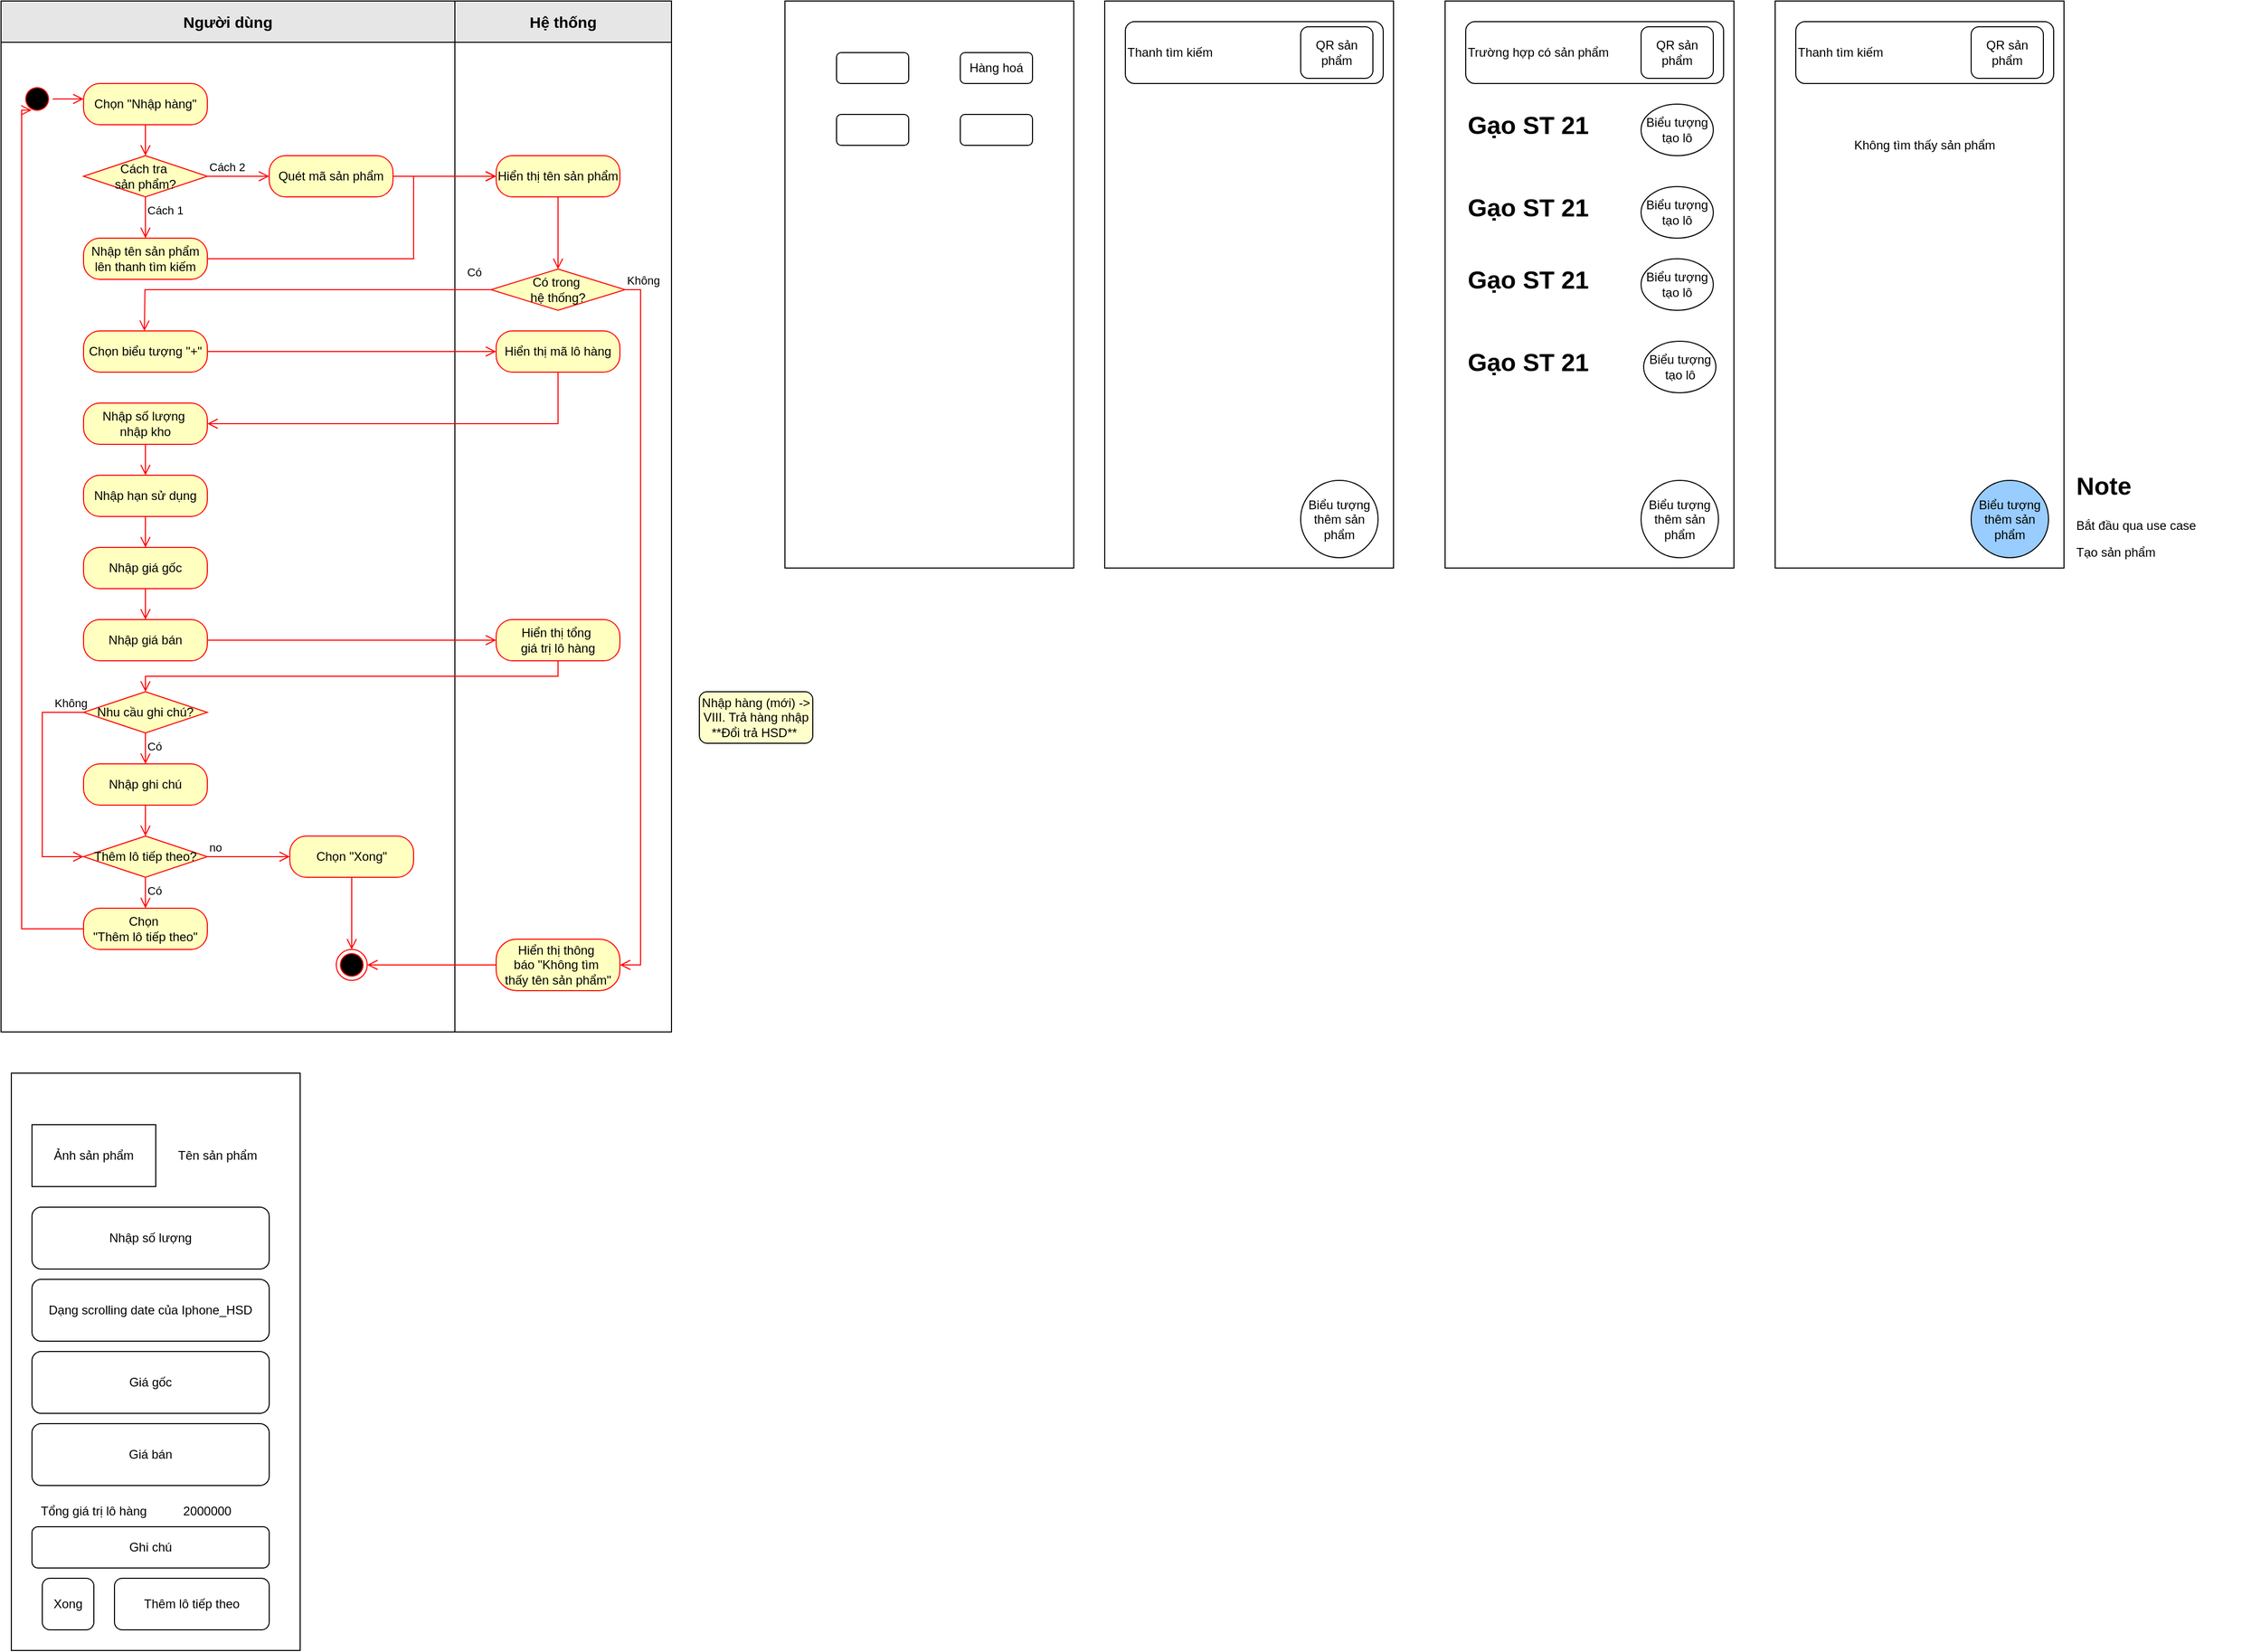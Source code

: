 <mxfile version="24.3.1" type="google" pages="4">
  <diagram name="6.1_Tạo lô hàng" id="EQVFFvgXLjr-cGG-8ths">
    <mxGraphModel grid="1" page="1" gridSize="10" guides="1" tooltips="1" connect="1" arrows="1" fold="1" pageScale="1" pageWidth="827" pageHeight="1169" math="0" shadow="0">
      <root>
        <mxCell id="0" />
        <mxCell id="1" parent="0" />
        <mxCell id="6_58yJbOQVNIYe6c520c-1" value="Hệ thống" style="swimlane;whiteSpace=wrap;html=1;fontSize=15;startSize=40;fillColor=#E6E6E6;" vertex="1" parent="1">
          <mxGeometry x="480" y="40" width="210" height="1000" as="geometry" />
        </mxCell>
        <mxCell id="6_58yJbOQVNIYe6c520c-2" value="Hiển thị tên sản phẩm" style="rounded=1;whiteSpace=wrap;html=1;arcSize=40;fontColor=#000000;fillColor=#ffffc0;strokeColor=#ff0000;" vertex="1" parent="6_58yJbOQVNIYe6c520c-1">
          <mxGeometry x="40" y="150" width="120" height="40" as="geometry" />
        </mxCell>
        <mxCell id="6_58yJbOQVNIYe6c520c-3" value="" style="edgeStyle=orthogonalEdgeStyle;html=1;verticalAlign=bottom;endArrow=open;endSize=8;strokeColor=#ff0000;rounded=0;entryX=0.5;entryY=0;entryDx=0;entryDy=0;" edge="1" parent="6_58yJbOQVNIYe6c520c-1" source="6_58yJbOQVNIYe6c520c-2" target="6_58yJbOQVNIYe6c520c-4">
          <mxGeometry relative="1" as="geometry">
            <mxPoint x="100" y="230" as="targetPoint" />
          </mxGeometry>
        </mxCell>
        <mxCell id="6_58yJbOQVNIYe6c520c-4" value="Có trong&amp;nbsp;&lt;div&gt;hệ thống?&lt;/div&gt;" style="rhombus;whiteSpace=wrap;html=1;fontColor=#000000;fillColor=#ffffc0;strokeColor=#ff0000;" vertex="1" parent="6_58yJbOQVNIYe6c520c-1">
          <mxGeometry x="35" y="260" width="130" height="40" as="geometry" />
        </mxCell>
        <mxCell id="6_58yJbOQVNIYe6c520c-5" value="Hiển thị mã lô hàng" style="rounded=1;whiteSpace=wrap;html=1;arcSize=40;fontColor=#000000;fillColor=#ffffc0;strokeColor=#ff0000;" vertex="1" parent="6_58yJbOQVNIYe6c520c-1">
          <mxGeometry x="40" y="320" width="120" height="40" as="geometry" />
        </mxCell>
        <mxCell id="6_58yJbOQVNIYe6c520c-6" value="Hiển thị tổng&amp;nbsp;&lt;div&gt;giá trị lô hàng&lt;/div&gt;" style="rounded=1;whiteSpace=wrap;html=1;arcSize=40;fontColor=#000000;fillColor=#ffffc0;strokeColor=#ff0000;" vertex="1" parent="6_58yJbOQVNIYe6c520c-1">
          <mxGeometry x="40" y="600" width="120" height="40" as="geometry" />
        </mxCell>
        <mxCell id="6_58yJbOQVNIYe6c520c-7" value="Hiển thị thông&amp;nbsp;&lt;div&gt;báo &quot;Không tìm&amp;nbsp;&lt;div&gt;thấy tên sản phẩm&quot;&lt;/div&gt;&lt;/div&gt;" style="rounded=1;whiteSpace=wrap;html=1;arcSize=40;fontColor=#000000;fillColor=#ffffc0;strokeColor=#ff0000;" vertex="1" parent="6_58yJbOQVNIYe6c520c-1">
          <mxGeometry x="40" y="910" width="120" height="50" as="geometry" />
        </mxCell>
        <mxCell id="6_58yJbOQVNIYe6c520c-8" value="Không" style="edgeStyle=orthogonalEdgeStyle;html=1;align=left;verticalAlign=bottom;endArrow=open;endSize=8;strokeColor=#ff0000;rounded=0;entryX=1;entryY=0.5;entryDx=0;entryDy=0;" edge="1" parent="6_58yJbOQVNIYe6c520c-1" source="6_58yJbOQVNIYe6c520c-4" target="6_58yJbOQVNIYe6c520c-7">
          <mxGeometry x="-1" relative="1" as="geometry">
            <mxPoint x="120" y="940" as="targetPoint" />
            <Array as="points">
              <mxPoint x="180" y="280" />
              <mxPoint x="180" y="935" />
            </Array>
          </mxGeometry>
        </mxCell>
        <mxCell id="6_58yJbOQVNIYe6c520c-9" value="Người dùng" style="swimlane;whiteSpace=wrap;html=1;fontSize=15;startSize=40;fillColor=#E6E6E6;" vertex="1" parent="1">
          <mxGeometry x="40" y="40" width="440" height="1000" as="geometry" />
        </mxCell>
        <mxCell id="6_58yJbOQVNIYe6c520c-10" value="" style="ellipse;html=1;shape=startState;fillColor=#000000;strokeColor=#ff0000;" vertex="1" parent="6_58yJbOQVNIYe6c520c-9">
          <mxGeometry x="20" y="80" width="30" height="30" as="geometry" />
        </mxCell>
        <mxCell id="6_58yJbOQVNIYe6c520c-11" value="" style="edgeStyle=orthogonalEdgeStyle;html=1;verticalAlign=bottom;endArrow=open;endSize=8;strokeColor=#ff0000;rounded=0;" edge="1" parent="6_58yJbOQVNIYe6c520c-9" source="6_58yJbOQVNIYe6c520c-10">
          <mxGeometry relative="1" as="geometry">
            <mxPoint x="80" y="95" as="targetPoint" />
          </mxGeometry>
        </mxCell>
        <mxCell id="6_58yJbOQVNIYe6c520c-12" value="Chọn &quot;Nhập hàng&quot;" style="rounded=1;whiteSpace=wrap;html=1;arcSize=40;fontColor=#000000;fillColor=#ffffc0;strokeColor=#ff0000;" vertex="1" parent="6_58yJbOQVNIYe6c520c-9">
          <mxGeometry x="80" y="80" width="120" height="40" as="geometry" />
        </mxCell>
        <mxCell id="6_58yJbOQVNIYe6c520c-13" value="" style="edgeStyle=orthogonalEdgeStyle;html=1;verticalAlign=bottom;endArrow=open;endSize=8;strokeColor=#ff0000;rounded=0;" edge="1" parent="6_58yJbOQVNIYe6c520c-9" source="6_58yJbOQVNIYe6c520c-12">
          <mxGeometry relative="1" as="geometry">
            <mxPoint x="140" y="150" as="targetPoint" />
          </mxGeometry>
        </mxCell>
        <mxCell id="6_58yJbOQVNIYe6c520c-14" value="Nhập tên sản phẩm lên thanh tìm kiếm" style="rounded=1;whiteSpace=wrap;html=1;arcSize=40;fontColor=#000000;fillColor=#ffffc0;strokeColor=#ff0000;" vertex="1" parent="6_58yJbOQVNIYe6c520c-9">
          <mxGeometry x="80" y="230" width="120" height="40" as="geometry" />
        </mxCell>
        <mxCell id="6_58yJbOQVNIYe6c520c-15" value="Cách tra&amp;nbsp;&lt;div&gt;sản phẩm?&lt;/div&gt;" style="rhombus;whiteSpace=wrap;html=1;fontColor=#000000;fillColor=#ffffc0;strokeColor=#ff0000;" vertex="1" parent="6_58yJbOQVNIYe6c520c-9">
          <mxGeometry x="80" y="150" width="120" height="40" as="geometry" />
        </mxCell>
        <mxCell id="6_58yJbOQVNIYe6c520c-16" value="Cách 2" style="edgeStyle=orthogonalEdgeStyle;html=1;align=left;verticalAlign=bottom;endArrow=open;endSize=8;strokeColor=#ff0000;rounded=0;entryX=0;entryY=0.5;entryDx=0;entryDy=0;" edge="1" parent="6_58yJbOQVNIYe6c520c-9" source="6_58yJbOQVNIYe6c520c-15" target="6_58yJbOQVNIYe6c520c-18">
          <mxGeometry x="-1" relative="1" as="geometry">
            <mxPoint x="250" y="170" as="targetPoint" />
          </mxGeometry>
        </mxCell>
        <mxCell id="6_58yJbOQVNIYe6c520c-17" value="Cách 1" style="edgeStyle=orthogonalEdgeStyle;html=1;align=left;verticalAlign=top;endArrow=open;endSize=8;strokeColor=#ff0000;rounded=0;" edge="1" parent="6_58yJbOQVNIYe6c520c-9" source="6_58yJbOQVNIYe6c520c-15">
          <mxGeometry x="-1" relative="1" as="geometry">
            <mxPoint x="140" y="230" as="targetPoint" />
          </mxGeometry>
        </mxCell>
        <mxCell id="6_58yJbOQVNIYe6c520c-18" value="Quét mã sản phẩm" style="rounded=1;whiteSpace=wrap;html=1;arcSize=40;fontColor=#000000;fillColor=#ffffc0;strokeColor=#ff0000;" vertex="1" parent="6_58yJbOQVNIYe6c520c-9">
          <mxGeometry x="260" y="150" width="120" height="40" as="geometry" />
        </mxCell>
        <mxCell id="6_58yJbOQVNIYe6c520c-19" value="Chọn biểu tượng &quot;+&quot;" style="rounded=1;whiteSpace=wrap;html=1;arcSize=40;fontColor=#000000;fillColor=#ffffc0;strokeColor=#ff0000;" vertex="1" parent="6_58yJbOQVNIYe6c520c-9">
          <mxGeometry x="80" y="320" width="120" height="40" as="geometry" />
        </mxCell>
        <mxCell id="6_58yJbOQVNIYe6c520c-20" value="Nhập số lượng&amp;nbsp;&lt;div&gt;nhập kho&lt;/div&gt;" style="rounded=1;whiteSpace=wrap;html=1;arcSize=40;fontColor=#000000;fillColor=#ffffc0;strokeColor=#ff0000;" vertex="1" parent="6_58yJbOQVNIYe6c520c-9">
          <mxGeometry x="80" y="390" width="120" height="40" as="geometry" />
        </mxCell>
        <mxCell id="6_58yJbOQVNIYe6c520c-21" value="" style="edgeStyle=orthogonalEdgeStyle;html=1;verticalAlign=bottom;endArrow=open;endSize=8;strokeColor=#ff0000;rounded=0;" edge="1" parent="6_58yJbOQVNIYe6c520c-9" source="6_58yJbOQVNIYe6c520c-20">
          <mxGeometry relative="1" as="geometry">
            <mxPoint x="140" y="460" as="targetPoint" />
          </mxGeometry>
        </mxCell>
        <mxCell id="6_58yJbOQVNIYe6c520c-22" value="Nhập giá gốc" style="rounded=1;whiteSpace=wrap;html=1;arcSize=40;fontColor=#000000;fillColor=#ffffc0;strokeColor=#ff0000;" vertex="1" parent="6_58yJbOQVNIYe6c520c-9">
          <mxGeometry x="80" y="530" width="120" height="40" as="geometry" />
        </mxCell>
        <mxCell id="6_58yJbOQVNIYe6c520c-23" value="Nhập giá bán" style="rounded=1;whiteSpace=wrap;html=1;arcSize=40;fontColor=#000000;fillColor=#ffffc0;strokeColor=#ff0000;" vertex="1" parent="6_58yJbOQVNIYe6c520c-9">
          <mxGeometry x="80" y="600" width="120" height="40" as="geometry" />
        </mxCell>
        <mxCell id="6_58yJbOQVNIYe6c520c-24" value="" style="edgeStyle=orthogonalEdgeStyle;html=1;verticalAlign=bottom;endArrow=open;endSize=8;strokeColor=#ff0000;rounded=0;exitX=0.5;exitY=1;exitDx=0;exitDy=0;entryX=0.5;entryY=0;entryDx=0;entryDy=0;" edge="1" parent="6_58yJbOQVNIYe6c520c-9" source="6_58yJbOQVNIYe6c520c-22" target="6_58yJbOQVNIYe6c520c-23">
          <mxGeometry relative="1" as="geometry">
            <mxPoint x="140" y="600" as="targetPoint" />
            <mxPoint x="139.75" y="570" as="sourcePoint" />
          </mxGeometry>
        </mxCell>
        <mxCell id="6_58yJbOQVNIYe6c520c-25" value="Nhập hạn sử dụng" style="rounded=1;whiteSpace=wrap;html=1;arcSize=40;fontColor=#000000;fillColor=#ffffc0;strokeColor=#ff0000;" vertex="1" parent="6_58yJbOQVNIYe6c520c-9">
          <mxGeometry x="80" y="460" width="120" height="40" as="geometry" />
        </mxCell>
        <mxCell id="6_58yJbOQVNIYe6c520c-26" value="" style="edgeStyle=orthogonalEdgeStyle;html=1;verticalAlign=bottom;endArrow=open;endSize=8;strokeColor=#ff0000;rounded=0;" edge="1" parent="6_58yJbOQVNIYe6c520c-9" source="6_58yJbOQVNIYe6c520c-25">
          <mxGeometry relative="1" as="geometry">
            <mxPoint x="140" y="530" as="targetPoint" />
          </mxGeometry>
        </mxCell>
        <mxCell id="6_58yJbOQVNIYe6c520c-27" value="Nhu cầu ghi chú?" style="rhombus;whiteSpace=wrap;html=1;fontColor=#000000;fillColor=#ffffc0;strokeColor=#ff0000;" vertex="1" parent="6_58yJbOQVNIYe6c520c-9">
          <mxGeometry x="80" y="670" width="120" height="40" as="geometry" />
        </mxCell>
        <mxCell id="6_58yJbOQVNIYe6c520c-28" value="Không" style="edgeStyle=orthogonalEdgeStyle;html=1;align=left;verticalAlign=bottom;endArrow=open;endSize=8;strokeColor=#ff0000;rounded=0;entryX=0;entryY=0.5;entryDx=0;entryDy=0;" edge="1" parent="6_58yJbOQVNIYe6c520c-9" source="6_58yJbOQVNIYe6c520c-27">
          <mxGeometry x="-0.727" relative="1" as="geometry">
            <mxPoint x="80" y="830" as="targetPoint" />
            <Array as="points">
              <mxPoint x="40" y="690" />
              <mxPoint x="40" y="830" />
            </Array>
            <mxPoint as="offset" />
          </mxGeometry>
        </mxCell>
        <mxCell id="6_58yJbOQVNIYe6c520c-29" value="Có" style="edgeStyle=orthogonalEdgeStyle;html=1;align=left;verticalAlign=top;endArrow=open;endSize=8;strokeColor=#ff0000;rounded=0;" edge="1" parent="6_58yJbOQVNIYe6c520c-9" source="6_58yJbOQVNIYe6c520c-27">
          <mxGeometry x="-1" relative="1" as="geometry">
            <mxPoint x="140" y="740" as="targetPoint" />
          </mxGeometry>
        </mxCell>
        <mxCell id="6_58yJbOQVNIYe6c520c-30" value="Nhập ghi chú" style="rounded=1;whiteSpace=wrap;html=1;arcSize=40;fontColor=#000000;fillColor=#ffffc0;strokeColor=#ff0000;" vertex="1" parent="6_58yJbOQVNIYe6c520c-9">
          <mxGeometry x="80" y="740" width="120" height="40" as="geometry" />
        </mxCell>
        <mxCell id="6_58yJbOQVNIYe6c520c-31" value="" style="edgeStyle=orthogonalEdgeStyle;html=1;verticalAlign=bottom;endArrow=open;endSize=8;strokeColor=#ff0000;rounded=0;" edge="1" parent="6_58yJbOQVNIYe6c520c-9" source="6_58yJbOQVNIYe6c520c-30">
          <mxGeometry relative="1" as="geometry">
            <mxPoint x="140" y="810" as="targetPoint" />
          </mxGeometry>
        </mxCell>
        <mxCell id="6_58yJbOQVNIYe6c520c-32" value="Thêm lô tiếp theo?" style="rhombus;whiteSpace=wrap;html=1;fontColor=#000000;fillColor=#ffffc0;strokeColor=#ff0000;" vertex="1" parent="6_58yJbOQVNIYe6c520c-9">
          <mxGeometry x="80" y="810" width="120" height="40" as="geometry" />
        </mxCell>
        <mxCell id="6_58yJbOQVNIYe6c520c-33" value="no" style="edgeStyle=orthogonalEdgeStyle;html=1;align=left;verticalAlign=bottom;endArrow=open;endSize=8;strokeColor=#ff0000;rounded=0;" edge="1" parent="6_58yJbOQVNIYe6c520c-9">
          <mxGeometry x="-1" relative="1" as="geometry">
            <mxPoint x="280" y="830" as="targetPoint" />
            <mxPoint x="200" y="830" as="sourcePoint" />
          </mxGeometry>
        </mxCell>
        <mxCell id="6_58yJbOQVNIYe6c520c-34" value="Có" style="edgeStyle=orthogonalEdgeStyle;html=1;align=left;verticalAlign=top;endArrow=open;endSize=8;strokeColor=#ff0000;rounded=0;" edge="1" parent="6_58yJbOQVNIYe6c520c-9" source="6_58yJbOQVNIYe6c520c-32">
          <mxGeometry x="-1" relative="1" as="geometry">
            <mxPoint x="140" y="880" as="targetPoint" />
          </mxGeometry>
        </mxCell>
        <mxCell id="6_58yJbOQVNIYe6c520c-35" value="Chọn&amp;nbsp;&lt;div&gt;&quot;Thêm lô tiếp theo&quot;&lt;/div&gt;" style="rounded=1;whiteSpace=wrap;html=1;arcSize=40;fontColor=#000000;fillColor=#ffffc0;strokeColor=#ff0000;" vertex="1" parent="6_58yJbOQVNIYe6c520c-9">
          <mxGeometry x="80" y="880" width="120" height="40" as="geometry" />
        </mxCell>
        <mxCell id="6_58yJbOQVNIYe6c520c-36" value="" style="edgeStyle=orthogonalEdgeStyle;html=1;verticalAlign=bottom;endArrow=open;endSize=8;strokeColor=#ff0000;rounded=0;entryX=0.322;entryY=0.863;entryDx=0;entryDy=0;entryPerimeter=0;" edge="1" parent="6_58yJbOQVNIYe6c520c-9" source="6_58yJbOQVNIYe6c520c-35" target="6_58yJbOQVNIYe6c520c-10">
          <mxGeometry relative="1" as="geometry">
            <mxPoint x="35" y="100" as="targetPoint" />
            <Array as="points">
              <mxPoint x="20" y="900" />
              <mxPoint x="20" y="106" />
            </Array>
          </mxGeometry>
        </mxCell>
        <mxCell id="6_58yJbOQVNIYe6c520c-37" value="Chọn &quot;Xong&quot;" style="rounded=1;whiteSpace=wrap;html=1;arcSize=40;fontColor=#000000;fillColor=#ffffc0;strokeColor=#ff0000;" vertex="1" parent="6_58yJbOQVNIYe6c520c-9">
          <mxGeometry x="280" y="810" width="120" height="40" as="geometry" />
        </mxCell>
        <mxCell id="6_58yJbOQVNIYe6c520c-38" value="" style="edgeStyle=orthogonalEdgeStyle;html=1;verticalAlign=bottom;endArrow=open;endSize=8;strokeColor=#ff0000;rounded=0;entryX=0.5;entryY=0;entryDx=0;entryDy=0;" edge="1" parent="6_58yJbOQVNIYe6c520c-9" source="6_58yJbOQVNIYe6c520c-37" target="6_58yJbOQVNIYe6c520c-39">
          <mxGeometry relative="1" as="geometry">
            <mxPoint x="340" y="910" as="targetPoint" />
          </mxGeometry>
        </mxCell>
        <mxCell id="6_58yJbOQVNIYe6c520c-39" value="" style="ellipse;html=1;shape=endState;fillColor=#000000;strokeColor=#ff0000;" vertex="1" parent="6_58yJbOQVNIYe6c520c-9">
          <mxGeometry x="325" y="920" width="30" height="30" as="geometry" />
        </mxCell>
        <mxCell id="6_58yJbOQVNIYe6c520c-40" value="" style="edgeStyle=orthogonalEdgeStyle;html=1;verticalAlign=bottom;endArrow=open;endSize=8;strokeColor=#ff0000;rounded=0;" edge="1" parent="1" source="6_58yJbOQVNIYe6c520c-18" target="6_58yJbOQVNIYe6c520c-2">
          <mxGeometry relative="1" as="geometry">
            <mxPoint x="360" y="290" as="targetPoint" />
          </mxGeometry>
        </mxCell>
        <mxCell id="6_58yJbOQVNIYe6c520c-41" value="Có" style="edgeStyle=orthogonalEdgeStyle;html=1;align=left;verticalAlign=top;endArrow=open;endSize=8;strokeColor=#ff0000;rounded=0;" edge="1" parent="1" source="6_58yJbOQVNIYe6c520c-4">
          <mxGeometry x="-0.867" y="-30" relative="1" as="geometry">
            <mxPoint x="179" y="360" as="targetPoint" />
            <mxPoint as="offset" />
          </mxGeometry>
        </mxCell>
        <mxCell id="6_58yJbOQVNIYe6c520c-42" value="" style="edgeStyle=orthogonalEdgeStyle;html=1;verticalAlign=bottom;endArrow=open;endSize=8;strokeColor=#ff0000;rounded=0;entryX=0;entryY=0.5;entryDx=0;entryDy=0;" edge="1" parent="1" source="6_58yJbOQVNIYe6c520c-14" target="6_58yJbOQVNIYe6c520c-2">
          <mxGeometry relative="1" as="geometry">
            <mxPoint x="560" y="210" as="targetPoint" />
            <Array as="points">
              <mxPoint x="440" y="290" />
              <mxPoint x="440" y="210" />
            </Array>
          </mxGeometry>
        </mxCell>
        <mxCell id="6_58yJbOQVNIYe6c520c-43" value="" style="edgeStyle=orthogonalEdgeStyle;html=1;verticalAlign=bottom;endArrow=open;endSize=8;strokeColor=#ff0000;rounded=0;exitX=1;exitY=0.5;exitDx=0;exitDy=0;entryX=0;entryY=0.5;entryDx=0;entryDy=0;" edge="1" parent="1" source="6_58yJbOQVNIYe6c520c-19" target="6_58yJbOQVNIYe6c520c-5">
          <mxGeometry relative="1" as="geometry">
            <mxPoint x="180" y="430" as="targetPoint" />
          </mxGeometry>
        </mxCell>
        <mxCell id="6_58yJbOQVNIYe6c520c-44" value="" style="edgeStyle=orthogonalEdgeStyle;html=1;verticalAlign=bottom;endArrow=open;endSize=8;strokeColor=#ff0000;rounded=0;entryX=1;entryY=0.5;entryDx=0;entryDy=0;" edge="1" parent="1" source="6_58yJbOQVNIYe6c520c-5" target="6_58yJbOQVNIYe6c520c-20">
          <mxGeometry relative="1" as="geometry">
            <mxPoint x="580" y="460" as="targetPoint" />
            <Array as="points">
              <mxPoint x="580" y="450" />
            </Array>
          </mxGeometry>
        </mxCell>
        <mxCell id="6_58yJbOQVNIYe6c520c-45" value="" style="edgeStyle=orthogonalEdgeStyle;html=1;verticalAlign=bottom;endArrow=open;endSize=8;strokeColor=#ff0000;rounded=0;exitX=0.5;exitY=1;exitDx=0;exitDy=0;" edge="1" parent="1" source="6_58yJbOQVNIYe6c520c-6" target="6_58yJbOQVNIYe6c520c-27">
          <mxGeometry relative="1" as="geometry">
            <mxPoint x="680" y="670" as="targetPoint" />
            <mxPoint x="190" y="630" as="sourcePoint" />
          </mxGeometry>
        </mxCell>
        <mxCell id="6_58yJbOQVNIYe6c520c-46" value="" style="edgeStyle=orthogonalEdgeStyle;html=1;verticalAlign=bottom;endArrow=open;endSize=8;strokeColor=#ff0000;rounded=0;entryX=0;entryY=0.5;entryDx=0;entryDy=0;" edge="1" parent="1" source="6_58yJbOQVNIYe6c520c-23" target="6_58yJbOQVNIYe6c520c-6">
          <mxGeometry relative="1" as="geometry">
            <mxPoint x="180" y="710" as="targetPoint" />
          </mxGeometry>
        </mxCell>
        <mxCell id="6_58yJbOQVNIYe6c520c-47" value="" style="edgeStyle=orthogonalEdgeStyle;html=1;verticalAlign=bottom;endArrow=open;endSize=8;strokeColor=#ff0000;rounded=0;entryX=1;entryY=0.5;entryDx=0;entryDy=0;" edge="1" parent="1" source="6_58yJbOQVNIYe6c520c-7" target="6_58yJbOQVNIYe6c520c-39">
          <mxGeometry relative="1" as="geometry">
            <mxPoint x="575" y="1050" as="targetPoint" />
          </mxGeometry>
        </mxCell>
        <mxCell id="6_58yJbOQVNIYe6c520c-48" value="" style="rounded=0;whiteSpace=wrap;html=1;" vertex="1" parent="1">
          <mxGeometry x="800" y="40" width="280" height="550" as="geometry" />
        </mxCell>
        <mxCell id="6_58yJbOQVNIYe6c520c-49" value="Hàng hoá" style="rounded=1;whiteSpace=wrap;html=1;" vertex="1" parent="1">
          <mxGeometry x="970" y="90" width="70" height="30" as="geometry" />
        </mxCell>
        <mxCell id="6_58yJbOQVNIYe6c520c-50" value="" style="rounded=1;whiteSpace=wrap;html=1;" vertex="1" parent="1">
          <mxGeometry x="850" y="90" width="70" height="30" as="geometry" />
        </mxCell>
        <mxCell id="6_58yJbOQVNIYe6c520c-51" value="" style="rounded=1;whiteSpace=wrap;html=1;" vertex="1" parent="1">
          <mxGeometry x="850" y="150" width="70" height="30" as="geometry" />
        </mxCell>
        <mxCell id="6_58yJbOQVNIYe6c520c-52" value="" style="rounded=1;whiteSpace=wrap;html=1;" vertex="1" parent="1">
          <mxGeometry x="970" y="150" width="70" height="30" as="geometry" />
        </mxCell>
        <mxCell id="6_58yJbOQVNIYe6c520c-53" value="" style="rounded=0;whiteSpace=wrap;html=1;" vertex="1" parent="1">
          <mxGeometry x="1110" y="40" width="280" height="550" as="geometry" />
        </mxCell>
        <mxCell id="6_58yJbOQVNIYe6c520c-54" value="Thanh tìm kiếm" style="rounded=1;whiteSpace=wrap;html=1;align=left;" vertex="1" parent="1">
          <mxGeometry x="1130" y="60" width="250" height="60" as="geometry" />
        </mxCell>
        <mxCell id="6_58yJbOQVNIYe6c520c-55" value="QR sản phẩm" style="rounded=1;whiteSpace=wrap;html=1;" vertex="1" parent="1">
          <mxGeometry x="1300" y="65" width="70" height="50" as="geometry" />
        </mxCell>
        <mxCell id="6_58yJbOQVNIYe6c520c-56" value="Biểu tượng thêm sản phẩm" style="ellipse;whiteSpace=wrap;html=1;aspect=fixed;" vertex="1" parent="1">
          <mxGeometry x="1300" y="505" width="75" height="75" as="geometry" />
        </mxCell>
        <mxCell id="6_58yJbOQVNIYe6c520c-57" value="" style="rounded=0;whiteSpace=wrap;html=1;" vertex="1" parent="1">
          <mxGeometry x="1440" y="40" width="280" height="550" as="geometry" />
        </mxCell>
        <mxCell id="6_58yJbOQVNIYe6c520c-58" value="Trường hợp có sản phẩm" style="rounded=1;whiteSpace=wrap;html=1;align=left;" vertex="1" parent="1">
          <mxGeometry x="1460" y="60" width="250" height="60" as="geometry" />
        </mxCell>
        <mxCell id="6_58yJbOQVNIYe6c520c-59" value="QR sản phẩm" style="rounded=1;whiteSpace=wrap;html=1;" vertex="1" parent="1">
          <mxGeometry x="1630" y="65" width="70" height="50" as="geometry" />
        </mxCell>
        <mxCell id="6_58yJbOQVNIYe6c520c-60" value="Biểu tượng thêm sản phẩm" style="ellipse;whiteSpace=wrap;html=1;aspect=fixed;" vertex="1" parent="1">
          <mxGeometry x="1630" y="505" width="75" height="75" as="geometry" />
        </mxCell>
        <mxCell id="6_58yJbOQVNIYe6c520c-61" value="" style="rounded=0;whiteSpace=wrap;html=1;" vertex="1" parent="1">
          <mxGeometry x="1760" y="40" width="280" height="550" as="geometry" />
        </mxCell>
        <mxCell id="6_58yJbOQVNIYe6c520c-62" value="Thanh tìm kiếm" style="rounded=1;whiteSpace=wrap;html=1;align=left;" vertex="1" parent="1">
          <mxGeometry x="1780" y="60" width="250" height="60" as="geometry" />
        </mxCell>
        <mxCell id="6_58yJbOQVNIYe6c520c-63" value="QR sản phẩm" style="rounded=1;whiteSpace=wrap;html=1;" vertex="1" parent="1">
          <mxGeometry x="1950" y="65" width="70" height="50" as="geometry" />
        </mxCell>
        <mxCell id="6_58yJbOQVNIYe6c520c-64" value="Biểu tượng thêm sản phẩm" style="ellipse;whiteSpace=wrap;html=1;aspect=fixed;fillColor=#99CCFF;" vertex="1" parent="1">
          <mxGeometry x="1950" y="505" width="75" height="75" as="geometry" />
        </mxCell>
        <mxCell id="6_58yJbOQVNIYe6c520c-65" value="&lt;h1 style=&quot;margin-top: 0px;&quot;&gt;Gạo ST 21&lt;/h1&gt;" style="text;html=1;whiteSpace=wrap;overflow=hidden;rounded=0;" vertex="1" parent="1">
          <mxGeometry x="1460" y="140" width="180" height="80" as="geometry" />
        </mxCell>
        <mxCell id="6_58yJbOQVNIYe6c520c-66" value="&lt;h1 style=&quot;margin-top: 0px;&quot;&gt;Gạo ST 21&lt;/h1&gt;" style="text;html=1;whiteSpace=wrap;overflow=hidden;rounded=0;" vertex="1" parent="1">
          <mxGeometry x="1460" y="220" width="180" height="80" as="geometry" />
        </mxCell>
        <mxCell id="6_58yJbOQVNIYe6c520c-67" value="&lt;h1 style=&quot;margin-top: 0px;&quot;&gt;Gạo ST 21&lt;/h1&gt;" style="text;html=1;whiteSpace=wrap;overflow=hidden;rounded=0;" vertex="1" parent="1">
          <mxGeometry x="1460" y="290" width="180" height="80" as="geometry" />
        </mxCell>
        <mxCell id="6_58yJbOQVNIYe6c520c-68" value="&lt;h1 style=&quot;margin-top: 0px;&quot;&gt;Gạo ST 21&lt;/h1&gt;" style="text;html=1;whiteSpace=wrap;overflow=hidden;rounded=0;" vertex="1" parent="1">
          <mxGeometry x="1460" y="370" width="180" height="80" as="geometry" />
        </mxCell>
        <mxCell id="6_58yJbOQVNIYe6c520c-69" value="Không tìm thấy sản phẩm" style="text;html=1;align=center;verticalAlign=middle;whiteSpace=wrap;rounded=0;" vertex="1" parent="1">
          <mxGeometry x="1830" y="165" width="150" height="30" as="geometry" />
        </mxCell>
        <mxCell id="6_58yJbOQVNIYe6c520c-70" value="&lt;h1 style=&quot;margin-top: 0px;&quot;&gt;Note&lt;/h1&gt;&lt;p&gt;Bắt đầu qua use case&lt;/p&gt;&lt;p&gt;Tạo sản phẩm&amp;nbsp;&lt;/p&gt;" style="text;html=1;whiteSpace=wrap;overflow=hidden;rounded=0;" vertex="1" parent="1">
          <mxGeometry x="2050" y="490" width="180" height="120" as="geometry" />
        </mxCell>
        <mxCell id="6_58yJbOQVNIYe6c520c-71" value="" style="rounded=0;whiteSpace=wrap;html=1;" vertex="1" parent="1">
          <mxGeometry x="50" y="1080" width="280" height="560" as="geometry" />
        </mxCell>
        <mxCell id="6_58yJbOQVNIYe6c520c-72" value="Biểu tượng tạo lô" style="ellipse;whiteSpace=wrap;html=1;" vertex="1" parent="1">
          <mxGeometry x="1630" y="140" width="70" height="50" as="geometry" />
        </mxCell>
        <mxCell id="6_58yJbOQVNIYe6c520c-73" value="Biểu tượng tạo lô" style="ellipse;whiteSpace=wrap;html=1;" vertex="1" parent="1">
          <mxGeometry x="1630" y="220" width="70" height="50" as="geometry" />
        </mxCell>
        <mxCell id="6_58yJbOQVNIYe6c520c-74" value="Biểu tượng tạo lô" style="ellipse;whiteSpace=wrap;html=1;" vertex="1" parent="1">
          <mxGeometry x="1630" y="290" width="70" height="50" as="geometry" />
        </mxCell>
        <mxCell id="6_58yJbOQVNIYe6c520c-75" value="Biểu tượng tạo lô" style="ellipse;whiteSpace=wrap;html=1;" vertex="1" parent="1">
          <mxGeometry x="1632.5" y="370" width="70" height="50" as="geometry" />
        </mxCell>
        <mxCell id="6_58yJbOQVNIYe6c520c-76" value="Ảnh sản phẩm" style="rounded=0;whiteSpace=wrap;html=1;" vertex="1" parent="1">
          <mxGeometry x="70" y="1130" width="120" height="60" as="geometry" />
        </mxCell>
        <mxCell id="6_58yJbOQVNIYe6c520c-77" value="Tên sản phẩm" style="text;html=1;align=center;verticalAlign=middle;whiteSpace=wrap;rounded=0;" vertex="1" parent="1">
          <mxGeometry x="210" y="1145" width="80" height="30" as="geometry" />
        </mxCell>
        <mxCell id="6_58yJbOQVNIYe6c520c-78" value="Nhập số lượng" style="rounded=1;whiteSpace=wrap;html=1;" vertex="1" parent="1">
          <mxGeometry x="70" y="1210" width="230" height="60" as="geometry" />
        </mxCell>
        <mxCell id="6_58yJbOQVNIYe6c520c-79" value="Dạng scrolling date của Iphone_HSD" style="rounded=1;whiteSpace=wrap;html=1;" vertex="1" parent="1">
          <mxGeometry x="70" y="1280" width="230" height="60" as="geometry" />
        </mxCell>
        <mxCell id="6_58yJbOQVNIYe6c520c-80" value="Giá gốc" style="rounded=1;whiteSpace=wrap;html=1;" vertex="1" parent="1">
          <mxGeometry x="70" y="1350" width="230" height="60" as="geometry" />
        </mxCell>
        <mxCell id="6_58yJbOQVNIYe6c520c-81" value="Giá bán" style="rounded=1;whiteSpace=wrap;html=1;" vertex="1" parent="1">
          <mxGeometry x="70" y="1420" width="230" height="60" as="geometry" />
        </mxCell>
        <mxCell id="6_58yJbOQVNIYe6c520c-82" value="Tổng giá trị lô hàng" style="text;html=1;align=center;verticalAlign=middle;whiteSpace=wrap;rounded=0;" vertex="1" parent="1">
          <mxGeometry x="70" y="1490" width="120" height="30" as="geometry" />
        </mxCell>
        <mxCell id="6_58yJbOQVNIYe6c520c-83" value="2000000" style="text;html=1;align=center;verticalAlign=middle;whiteSpace=wrap;rounded=0;" vertex="1" parent="1">
          <mxGeometry x="180" y="1490" width="120" height="30" as="geometry" />
        </mxCell>
        <mxCell id="6_58yJbOQVNIYe6c520c-84" value="Ghi chú" style="rounded=1;whiteSpace=wrap;html=1;" vertex="1" parent="1">
          <mxGeometry x="70" y="1520" width="230" height="40" as="geometry" />
        </mxCell>
        <mxCell id="6_58yJbOQVNIYe6c520c-85" value="Xong" style="rounded=1;whiteSpace=wrap;html=1;" vertex="1" parent="1">
          <mxGeometry x="80" y="1570" width="50" height="50" as="geometry" />
        </mxCell>
        <mxCell id="6_58yJbOQVNIYe6c520c-86" value="Thêm lô tiếp theo" style="rounded=1;whiteSpace=wrap;html=1;" vertex="1" parent="1">
          <mxGeometry x="150" y="1570" width="150" height="50" as="geometry" />
        </mxCell>
        <mxCell id="6_58yJbOQVNIYe6c520c-87" value="Nhập hàng (mới) -&amp;gt; VIII. Trả hàng nhập&lt;div&gt;**Đổi trả HSD**&amp;nbsp;&lt;/div&gt;" style="rounded=1;whiteSpace=wrap;html=1;fillColor=#FFFFCC;" vertex="1" parent="1">
          <mxGeometry x="717" y="710" width="110" height="50" as="geometry" />
        </mxCell>
      </root>
    </mxGraphModel>
  </diagram>
  <diagram id="iKyvJ9u5TCzPC_2sRaMv" name="6.2 Sửa lô hàng">
    <mxGraphModel grid="1" page="1" gridSize="10" guides="1" tooltips="1" connect="1" arrows="1" fold="1" pageScale="1" pageWidth="827" pageHeight="1169" math="0" shadow="0">
      <root>
        <mxCell id="0" />
        <mxCell id="1" parent="0" />
        <mxCell id="eZsniaSll5aHmAESZR1K-1" value="Hệ thống" style="swimlane;whiteSpace=wrap;html=1;fontSize=15;startSize=40;fillColor=#E6E6E6;" vertex="1" parent="1">
          <mxGeometry x="480" y="40" width="340" height="1200" as="geometry" />
        </mxCell>
        <mxCell id="eZsniaSll5aHmAESZR1K-2" value="Hiển thị kết quả thông tin sản phẩm" style="rounded=1;whiteSpace=wrap;html=1;arcSize=40;fontColor=#000000;fillColor=#ffffc0;strokeColor=#ff0000;" vertex="1" parent="eZsniaSll5aHmAESZR1K-1">
          <mxGeometry x="40" y="150" width="120" height="40" as="geometry" />
        </mxCell>
        <mxCell id="eZsniaSll5aHmAESZR1K-3" value="" style="edgeStyle=orthogonalEdgeStyle;html=1;verticalAlign=bottom;endArrow=open;endSize=8;strokeColor=#ff0000;rounded=0;entryX=0.5;entryY=0;entryDx=0;entryDy=0;" edge="1" parent="eZsniaSll5aHmAESZR1K-1" source="eZsniaSll5aHmAESZR1K-2" target="eZsniaSll5aHmAESZR1K-4">
          <mxGeometry relative="1" as="geometry">
            <mxPoint x="100" y="230" as="targetPoint" />
          </mxGeometry>
        </mxCell>
        <mxCell id="eZsniaSll5aHmAESZR1K-4" value="Có trong&amp;nbsp;&lt;div&gt;hệ thống?&lt;/div&gt;" style="rhombus;whiteSpace=wrap;html=1;fontColor=#000000;fillColor=#ffffc0;strokeColor=#ff0000;" vertex="1" parent="eZsniaSll5aHmAESZR1K-1">
          <mxGeometry x="35" y="260" width="130" height="40" as="geometry" />
        </mxCell>
        <mxCell id="eZsniaSll5aHmAESZR1K-6" value="Hiển thị mã lô" style="rounded=1;whiteSpace=wrap;html=1;arcSize=40;fontColor=#000000;fillColor=#ffffc0;strokeColor=#ff0000;" vertex="1" parent="eZsniaSll5aHmAESZR1K-1">
          <mxGeometry x="40" y="390" width="120" height="40" as="geometry" />
        </mxCell>
        <mxCell id="ckz0XB93zunlt7Ms3CEN-2" value="&lt;span id=&quot;docs-internal-guid-fdd705ab-7fff-d7d6-6ece-155e0f4c94fc&quot;&gt;&lt;span data-sider-select-id=&quot;6bcaeb86-7464-4d11-b1a5-df80bc8d740d&quot; style=&quot;font-family: Arial, sans-serif; background-color: transparent; font-variant-numeric: normal; font-variant-east-asian: normal; font-variant-alternates: normal; font-variant-position: normal; vertical-align: baseline; white-space-collapse: preserve;&quot;&gt;&lt;font data-sider-select-id=&quot;a1a1b4c7-904f-46f6-8117-b41c82b0273f&quot; style=&quot;font-size: 12px;&quot;&gt;&amp;nbsp;Hiển thị “Không tìm thấy tên sản phẩm”&lt;/font&gt;&lt;/span&gt;&lt;/span&gt;" style="rounded=1;whiteSpace=wrap;html=1;arcSize=40;fontColor=#000000;fillColor=#ffffc0;strokeColor=#ff0000;" vertex="1" parent="eZsniaSll5aHmAESZR1K-1">
          <mxGeometry x="150" y="320" width="140" height="40" as="geometry" />
        </mxCell>
        <mxCell id="ckz0XB93zunlt7Ms3CEN-1" value="" style="edgeStyle=orthogonalEdgeStyle;html=1;verticalAlign=bottom;endArrow=open;endSize=8;strokeColor=#ff0000;rounded=0;exitX=1;exitY=0.5;exitDx=0;exitDy=0;entryX=0.5;entryY=0;entryDx=0;entryDy=0;" edge="1" parent="eZsniaSll5aHmAESZR1K-1" source="eZsniaSll5aHmAESZR1K-4" target="ckz0XB93zunlt7Ms3CEN-2">
          <mxGeometry relative="1" as="geometry">
            <mxPoint x="250" y="310" as="targetPoint" />
            <mxPoint x="110" y="200" as="sourcePoint" />
          </mxGeometry>
        </mxCell>
        <mxCell id="ckz0XB93zunlt7Ms3CEN-4" value="Không" style="edgeLabel;html=1;align=center;verticalAlign=middle;resizable=0;points=[];" connectable="0" vertex="1" parent="ckz0XB93zunlt7Ms3CEN-1">
          <mxGeometry x="-0.272" relative="1" as="geometry">
            <mxPoint x="-1" y="-20" as="offset" />
          </mxGeometry>
        </mxCell>
        <mxCell id="eZsniaSll5aHmAESZR1K-11" value="Hiển thị thông báo &quot;Lỗi lưu thay đổi&quot;" style="rounded=1;whiteSpace=wrap;html=1;arcSize=40;fontColor=#000000;fillColor=#ffffc0;strokeColor=#ff0000;" vertex="1" parent="eZsniaSll5aHmAESZR1K-1">
          <mxGeometry x="200" y="1089" width="120" height="40" as="geometry" />
        </mxCell>
        <mxCell id="eZsniaSll5aHmAESZR1K-12" value="Người dùng" style="swimlane;whiteSpace=wrap;html=1;fontSize=15;startSize=40;fillColor=#E6E6E6;" vertex="1" parent="1">
          <mxGeometry x="40" y="40" width="440" height="1200" as="geometry" />
        </mxCell>
        <mxCell id="eZsniaSll5aHmAESZR1K-13" value="" style="ellipse;html=1;shape=startState;fillColor=#000000;strokeColor=#ff0000;" vertex="1" parent="eZsniaSll5aHmAESZR1K-12">
          <mxGeometry x="20" y="80" width="30" height="30" as="geometry" />
        </mxCell>
        <mxCell id="eZsniaSll5aHmAESZR1K-14" value="" style="edgeStyle=orthogonalEdgeStyle;html=1;verticalAlign=bottom;endArrow=open;endSize=8;strokeColor=#ff0000;rounded=0;" edge="1" parent="eZsniaSll5aHmAESZR1K-12" source="eZsniaSll5aHmAESZR1K-13">
          <mxGeometry relative="1" as="geometry">
            <mxPoint x="80" y="95" as="targetPoint" />
          </mxGeometry>
        </mxCell>
        <mxCell id="eZsniaSll5aHmAESZR1K-15" value="Chọn &quot;Nhập kho&quot;" style="rounded=1;whiteSpace=wrap;html=1;arcSize=40;fontColor=#000000;fillColor=#ffffc0;strokeColor=#ff0000;" vertex="1" parent="eZsniaSll5aHmAESZR1K-12">
          <mxGeometry x="80" y="80" width="120" height="40" as="geometry" />
        </mxCell>
        <mxCell id="eZsniaSll5aHmAESZR1K-16" value="" style="edgeStyle=orthogonalEdgeStyle;html=1;verticalAlign=bottom;endArrow=open;endSize=8;strokeColor=#ff0000;rounded=0;" edge="1" parent="eZsniaSll5aHmAESZR1K-12" source="eZsniaSll5aHmAESZR1K-15">
          <mxGeometry relative="1" as="geometry">
            <mxPoint x="140" y="150" as="targetPoint" />
          </mxGeometry>
        </mxCell>
        <mxCell id="eZsniaSll5aHmAESZR1K-17" value="Nhập tên sản phẩm lên thanh tìm kiếm" style="rounded=1;whiteSpace=wrap;html=1;arcSize=40;fontColor=#000000;fillColor=#ffffc0;strokeColor=#ff0000;" vertex="1" parent="eZsniaSll5aHmAESZR1K-12">
          <mxGeometry x="80" y="230" width="120" height="40" as="geometry" />
        </mxCell>
        <mxCell id="eZsniaSll5aHmAESZR1K-18" value="Cách tra&amp;nbsp;&lt;div&gt;sản phẩm?&lt;/div&gt;" style="rhombus;whiteSpace=wrap;html=1;fontColor=#000000;fillColor=#ffffc0;strokeColor=#ff0000;" vertex="1" parent="eZsniaSll5aHmAESZR1K-12">
          <mxGeometry x="80" y="150" width="120" height="40" as="geometry" />
        </mxCell>
        <mxCell id="eZsniaSll5aHmAESZR1K-19" value="Cách 2" style="edgeStyle=orthogonalEdgeStyle;html=1;align=left;verticalAlign=bottom;endArrow=open;endSize=8;strokeColor=#ff0000;rounded=0;entryX=0;entryY=0.5;entryDx=0;entryDy=0;" edge="1" parent="eZsniaSll5aHmAESZR1K-12" source="eZsniaSll5aHmAESZR1K-18" target="eZsniaSll5aHmAESZR1K-21">
          <mxGeometry x="-1" relative="1" as="geometry">
            <mxPoint x="250" y="170" as="targetPoint" />
          </mxGeometry>
        </mxCell>
        <mxCell id="eZsniaSll5aHmAESZR1K-20" value="Cách 1" style="edgeStyle=orthogonalEdgeStyle;html=1;align=left;verticalAlign=top;endArrow=open;endSize=8;strokeColor=#ff0000;rounded=0;" edge="1" parent="eZsniaSll5aHmAESZR1K-12" source="eZsniaSll5aHmAESZR1K-18">
          <mxGeometry x="-1" relative="1" as="geometry">
            <mxPoint x="140" y="230" as="targetPoint" />
          </mxGeometry>
        </mxCell>
        <mxCell id="eZsniaSll5aHmAESZR1K-21" value="Quét mã sản phẩm" style="rounded=1;whiteSpace=wrap;html=1;arcSize=40;fontColor=#000000;fillColor=#ffffc0;strokeColor=#ff0000;" vertex="1" parent="eZsniaSll5aHmAESZR1K-12">
          <mxGeometry x="260" y="150" width="120" height="40" as="geometry" />
        </mxCell>
        <mxCell id="eZsniaSll5aHmAESZR1K-22" value="Chạm vào tên sản phẩm của lô" style="rounded=1;whiteSpace=wrap;html=1;arcSize=40;fontColor=#000000;fillColor=#ffffc0;strokeColor=#ff0000;" vertex="1" parent="eZsniaSll5aHmAESZR1K-12">
          <mxGeometry x="80" y="320" width="120" height="40" as="geometry" />
        </mxCell>
        <mxCell id="eZsniaSll5aHmAESZR1K-25" value="Vuốt tên sản&amp;nbsp;&lt;div&gt;phẩm sang phải&lt;/div&gt;" style="rounded=1;whiteSpace=wrap;html=1;arcSize=40;fontColor=#000000;fillColor=#ffffc0;strokeColor=#ff0000;" vertex="1" parent="eZsniaSll5aHmAESZR1K-12">
          <mxGeometry x="80" y="390" width="120" height="40" as="geometry" />
        </mxCell>
        <mxCell id="eZsniaSll5aHmAESZR1K-50" value="Sửa lô tiếp theo?" style="rhombus;whiteSpace=wrap;html=1;fontColor=#000000;fillColor=#ffffc0;strokeColor=#ff0000;" vertex="1" parent="eZsniaSll5aHmAESZR1K-12">
          <mxGeometry x="250" y="1050" width="110" height="40" as="geometry" />
        </mxCell>
        <mxCell id="eZsniaSll5aHmAESZR1K-51" value="Không" style="edgeStyle=orthogonalEdgeStyle;html=1;align=left;verticalAlign=bottom;endArrow=open;endSize=8;strokeColor=#ff0000;rounded=0;entryX=1;entryY=0.5;entryDx=0;entryDy=0;" edge="1" parent="eZsniaSll5aHmAESZR1K-12" source="eZsniaSll5aHmAESZR1K-50" target="eZsniaSll5aHmAESZR1K-54">
          <mxGeometry x="-0.724" relative="1" as="geometry">
            <mxPoint x="460" y="1070" as="targetPoint" />
            <Array as="points">
              <mxPoint x="305" y="1130" />
            </Array>
            <mxPoint as="offset" />
          </mxGeometry>
        </mxCell>
        <mxCell id="eZsniaSll5aHmAESZR1K-52" value="Có" style="edgeStyle=orthogonalEdgeStyle;html=1;align=left;verticalAlign=top;endArrow=open;endSize=8;strokeColor=#ff0000;rounded=0;entryX=1;entryY=0.5;entryDx=0;entryDy=0;" edge="1" parent="eZsniaSll5aHmAESZR1K-12" source="eZsniaSll5aHmAESZR1K-50" target="eZsniaSll5aHmAESZR1K-53">
          <mxGeometry x="0.2" y="-30" relative="1" as="geometry">
            <mxPoint x="320" y="1150" as="targetPoint" />
            <mxPoint as="offset" />
          </mxGeometry>
        </mxCell>
        <mxCell id="eZsniaSll5aHmAESZR1K-53" value="Chọn &quot;Quay lại danh mục lô hàng&quot;&amp;nbsp;" style="rounded=1;whiteSpace=wrap;html=1;arcSize=40;fontColor=#000000;fillColor=#ffffc0;strokeColor=#ff0000;" vertex="1" parent="eZsniaSll5aHmAESZR1K-12">
          <mxGeometry x="80" y="1050" width="120" height="40" as="geometry" />
        </mxCell>
        <mxCell id="eZsniaSll5aHmAESZR1K-54" value="Chọn &quot;Quay lại trang tìm kiếm sản phẩm&quot;" style="rounded=1;whiteSpace=wrap;html=1;arcSize=40;fontColor=#000000;fillColor=#ffffc0;strokeColor=#ff0000;" vertex="1" parent="eZsniaSll5aHmAESZR1K-12">
          <mxGeometry x="80" y="1110" width="120" height="40" as="geometry" />
        </mxCell>
        <mxCell id="eZsniaSll5aHmAESZR1K-55" value="" style="ellipse;html=1;shape=endState;fillColor=#000000;strokeColor=#ff0000;" vertex="1" parent="eZsniaSll5aHmAESZR1K-12">
          <mxGeometry x="10" y="1055" width="30" height="30" as="geometry" />
        </mxCell>
        <mxCell id="eZsniaSll5aHmAESZR1K-56" value="" style="edgeStyle=orthogonalEdgeStyle;html=1;verticalAlign=bottom;endArrow=open;endSize=8;strokeColor=#ff0000;rounded=0;exitX=0;exitY=0.5;exitDx=0;exitDy=0;entryX=1;entryY=0.5;entryDx=0;entryDy=0;" edge="1" parent="eZsniaSll5aHmAESZR1K-12" source="eZsniaSll5aHmAESZR1K-53" target="eZsniaSll5aHmAESZR1K-55">
          <mxGeometry relative="1" as="geometry">
            <mxPoint x="200" y="1140" as="targetPoint" />
            <mxPoint x="200.0" y="1080" as="sourcePoint" />
          </mxGeometry>
        </mxCell>
        <mxCell id="eZsniaSll5aHmAESZR1K-57" value="" style="edgeStyle=orthogonalEdgeStyle;html=1;verticalAlign=bottom;endArrow=open;endSize=8;strokeColor=#ff0000;rounded=0;exitX=-0.011;exitY=0.529;exitDx=0;exitDy=0;entryX=0.5;entryY=1;entryDx=0;entryDy=0;exitPerimeter=0;" edge="1" parent="eZsniaSll5aHmAESZR1K-12" source="eZsniaSll5aHmAESZR1K-54" target="eZsniaSll5aHmAESZR1K-55">
          <mxGeometry relative="1" as="geometry">
            <mxPoint x="50" y="1080" as="targetPoint" />
            <mxPoint x="90" y="1080" as="sourcePoint" />
          </mxGeometry>
        </mxCell>
        <mxCell id="eZsniaSll5aHmAESZR1K-66" value="" style="edgeStyle=orthogonalEdgeStyle;html=1;align=left;verticalAlign=top;endArrow=open;endSize=8;strokeColor=#ff0000;rounded=0;exitX=0;exitY=0.5;exitDx=0;exitDy=0;" edge="1" parent="eZsniaSll5aHmAESZR1K-12" source="eZsniaSll5aHmAESZR1K-11">
          <mxGeometry x="-1" relative="1" as="geometry">
            <mxPoint x="360" y="1070" as="targetPoint" />
            <mxPoint x="685" y="1040" as="sourcePoint" />
            <Array as="points">
              <mxPoint x="360" y="1110" />
              <mxPoint x="360" y="1080" />
            </Array>
          </mxGeometry>
        </mxCell>
        <mxCell id="eZsniaSll5aHmAESZR1K-7" value="Lưu thay đổi" style="rounded=1;whiteSpace=wrap;html=1;arcSize=40;fontColor=#000000;fillColor=#ffffc0;strokeColor=#ff0000;" vertex="1" parent="eZsniaSll5aHmAESZR1K-12">
          <mxGeometry x="480" y="980" width="120" height="40" as="geometry" />
        </mxCell>
        <mxCell id="eZsniaSll5aHmAESZR1K-8" value="" style="edgeStyle=orthogonalEdgeStyle;html=1;verticalAlign=bottom;endArrow=open;endSize=8;strokeColor=#ff0000;rounded=0;entryX=0;entryY=0.5;entryDx=0;entryDy=0;" edge="1" parent="eZsniaSll5aHmAESZR1K-12" source="eZsniaSll5aHmAESZR1K-7" target="eZsniaSll5aHmAESZR1K-9">
          <mxGeometry relative="1" as="geometry">
            <mxPoint x="540" y="1080" as="targetPoint" />
          </mxGeometry>
        </mxCell>
        <mxCell id="eZsniaSll5aHmAESZR1K-9" value="Thành công?" style="rhombus;whiteSpace=wrap;html=1;fontColor=#000000;fillColor=#ffffc0;strokeColor=#ff0000;" vertex="1" parent="eZsniaSll5aHmAESZR1K-12">
          <mxGeometry x="630" y="980" width="90" height="40" as="geometry" />
        </mxCell>
        <mxCell id="eZsniaSll5aHmAESZR1K-65" value="Có" style="edgeStyle=orthogonalEdgeStyle;html=1;align=left;verticalAlign=top;endArrow=open;endSize=8;strokeColor=#ff0000;rounded=0;entryX=1;entryY=0.5;entryDx=0;entryDy=0;" edge="1" parent="eZsniaSll5aHmAESZR1K-12" source="eZsniaSll5aHmAESZR1K-9" target="eZsniaSll5aHmAESZR1K-50">
          <mxGeometry x="-1" relative="1" as="geometry">
            <mxPoint x="535" y="1070" as="targetPoint" />
            <Array as="points">
              <mxPoint x="675" y="1070" />
            </Array>
          </mxGeometry>
        </mxCell>
        <mxCell id="eZsniaSll5aHmAESZR1K-23" value="Nhập số lượng&amp;nbsp;&lt;div&gt;nhập kho&lt;/div&gt;" style="rounded=1;whiteSpace=wrap;html=1;arcSize=40;fontColor=#000000;fillColor=#ffffc0;strokeColor=#ff0000;" vertex="1" parent="eZsniaSll5aHmAESZR1K-12">
          <mxGeometry x="80" y="540" width="120" height="40" as="geometry" />
        </mxCell>
        <mxCell id="eZsniaSll5aHmAESZR1K-24" value="Nhập hạn sử dụng" style="rounded=1;whiteSpace=wrap;html=1;arcSize=40;fontColor=#000000;fillColor=#ffffc0;strokeColor=#ff0000;" vertex="1" parent="eZsniaSll5aHmAESZR1K-12">
          <mxGeometry x="80" y="600" width="120" height="40" as="geometry" />
        </mxCell>
        <mxCell id="eZsniaSll5aHmAESZR1K-26" value="Sửa&amp;nbsp;&lt;div&gt;số lượng?&lt;/div&gt;" style="rhombus;whiteSpace=wrap;html=1;fontColor=#000000;fillColor=#ffffc0;strokeColor=#ff0000;" vertex="1" parent="eZsniaSll5aHmAESZR1K-12">
          <mxGeometry x="80" y="470" width="120" height="40" as="geometry" />
        </mxCell>
        <mxCell id="eZsniaSll5aHmAESZR1K-27" value="Không" style="edgeStyle=orthogonalEdgeStyle;html=1;align=left;verticalAlign=bottom;endArrow=open;endSize=8;strokeColor=#ff0000;rounded=0;entryX=0.5;entryY=0;entryDx=0;entryDy=0;exitX=1;exitY=0.5;exitDx=0;exitDy=0;" edge="1" parent="eZsniaSll5aHmAESZR1K-12" source="eZsniaSll5aHmAESZR1K-26" target="eZsniaSll5aHmAESZR1K-29">
          <mxGeometry x="-0.789" relative="1" as="geometry">
            <mxPoint x="80" y="1000" as="targetPoint" />
            <Array as="points">
              <mxPoint x="340" y="490" />
            </Array>
            <mxPoint as="offset" />
          </mxGeometry>
        </mxCell>
        <mxCell id="eZsniaSll5aHmAESZR1K-28" value="Có" style="edgeStyle=orthogonalEdgeStyle;html=1;align=left;verticalAlign=top;endArrow=open;endSize=8;strokeColor=#ff0000;rounded=0;" edge="1" parent="eZsniaSll5aHmAESZR1K-12" source="eZsniaSll5aHmAESZR1K-26">
          <mxGeometry x="-1" relative="1" as="geometry">
            <mxPoint x="140" y="540" as="targetPoint" />
          </mxGeometry>
        </mxCell>
        <mxCell id="eZsniaSll5aHmAESZR1K-29" value="Sửa hạn&amp;nbsp;&lt;div&gt;sử dụng?&lt;/div&gt;" style="rhombus;whiteSpace=wrap;html=1;fontColor=#000000;fillColor=#ffffc0;strokeColor=#ff0000;" vertex="1" parent="eZsniaSll5aHmAESZR1K-12">
          <mxGeometry x="280" y="540" width="120" height="40" as="geometry" />
        </mxCell>
        <mxCell id="eZsniaSll5aHmAESZR1K-30" value="Có" style="edgeStyle=orthogonalEdgeStyle;html=1;align=left;verticalAlign=top;endArrow=open;endSize=8;strokeColor=#ff0000;rounded=0;exitX=0.5;exitY=1;exitDx=0;exitDy=0;entryX=1;entryY=0.25;entryDx=0;entryDy=0;" edge="1" parent="eZsniaSll5aHmAESZR1K-12" source="eZsniaSll5aHmAESZR1K-29" target="eZsniaSll5aHmAESZR1K-24">
          <mxGeometry x="-1" relative="1" as="geometry">
            <mxPoint x="210" y="640" as="targetPoint" />
          </mxGeometry>
        </mxCell>
        <mxCell id="eZsniaSll5aHmAESZR1K-31" value="" style="edgeStyle=orthogonalEdgeStyle;html=1;verticalAlign=bottom;endArrow=open;endSize=8;strokeColor=#ff0000;rounded=0;entryX=0;entryY=0.5;entryDx=0;entryDy=0;" edge="1" parent="eZsniaSll5aHmAESZR1K-12" target="eZsniaSll5aHmAESZR1K-29">
          <mxGeometry relative="1" as="geometry">
            <mxPoint x="190" y="640" as="targetPoint" />
            <mxPoint x="200" y="560" as="sourcePoint" />
            <Array as="points">
              <mxPoint x="250" y="560" />
              <mxPoint x="250" y="560" />
            </Array>
          </mxGeometry>
        </mxCell>
        <mxCell id="eZsniaSll5aHmAESZR1K-32" value="Sửa giá nhập&lt;span style=&quot;background-color: initial;&quot;&gt;?&lt;/span&gt;" style="rhombus;whiteSpace=wrap;html=1;fontColor=#000000;fillColor=#ffffc0;strokeColor=#ff0000;" vertex="1" parent="eZsniaSll5aHmAESZR1K-12">
          <mxGeometry x="280" y="650" width="120" height="40" as="geometry" />
        </mxCell>
        <mxCell id="eZsniaSll5aHmAESZR1K-33" value="Có" style="edgeStyle=orthogonalEdgeStyle;html=1;align=left;verticalAlign=top;endArrow=open;endSize=8;strokeColor=#ff0000;rounded=0;exitX=0;exitY=0.5;exitDx=0;exitDy=0;entryX=0.5;entryY=0;entryDx=0;entryDy=0;" edge="1" parent="eZsniaSll5aHmAESZR1K-12" source="eZsniaSll5aHmAESZR1K-32" target="eZsniaSll5aHmAESZR1K-38">
          <mxGeometry x="-0.6" relative="1" as="geometry">
            <mxPoint x="250" y="750" as="targetPoint" />
            <Array as="points">
              <mxPoint x="140" y="670" />
            </Array>
            <mxPoint as="offset" />
          </mxGeometry>
        </mxCell>
        <mxCell id="eZsniaSll5aHmAESZR1K-34" value="" style="edgeStyle=orthogonalEdgeStyle;html=1;verticalAlign=bottom;endArrow=open;endSize=8;strokeColor=#ff0000;rounded=0;exitX=1;exitY=0.75;exitDx=0;exitDy=0;entryX=0.5;entryY=0;entryDx=0;entryDy=0;" edge="1" parent="eZsniaSll5aHmAESZR1K-12" source="eZsniaSll5aHmAESZR1K-24" target="eZsniaSll5aHmAESZR1K-32">
          <mxGeometry relative="1" as="geometry">
            <mxPoint x="410" y="610" as="targetPoint" />
            <mxPoint x="139.9" y="720" as="sourcePoint" />
            <Array as="points">
              <mxPoint x="340" y="630" />
            </Array>
          </mxGeometry>
        </mxCell>
        <mxCell id="eZsniaSll5aHmAESZR1K-35" value="Sửa giá bán?" style="rhombus;whiteSpace=wrap;html=1;fontColor=#000000;fillColor=#ffffc0;strokeColor=#ff0000;" vertex="1" parent="eZsniaSll5aHmAESZR1K-12">
          <mxGeometry x="280" y="730" width="120" height="40" as="geometry" />
        </mxCell>
        <mxCell id="eZsniaSll5aHmAESZR1K-36" value="Nhập giá bán" style="rounded=1;whiteSpace=wrap;html=1;arcSize=40;fontColor=#000000;fillColor=#ffffc0;strokeColor=#ff0000;" vertex="1" parent="eZsniaSll5aHmAESZR1K-12">
          <mxGeometry x="80" y="760" width="120" height="40" as="geometry" />
        </mxCell>
        <mxCell id="eZsniaSll5aHmAESZR1K-37" value="" style="edgeStyle=orthogonalEdgeStyle;html=1;align=left;verticalAlign=top;endArrow=open;endSize=8;strokeColor=#ff0000;rounded=0;exitX=1;exitY=0.5;exitDx=0;exitDy=0;entryX=0;entryY=0.5;entryDx=0;entryDy=0;" edge="1" parent="eZsniaSll5aHmAESZR1K-12" source="eZsniaSll5aHmAESZR1K-38" target="eZsniaSll5aHmAESZR1K-35">
          <mxGeometry x="-1" relative="1" as="geometry">
            <mxPoint x="220" y="690" as="targetPoint" />
            <mxPoint x="310" y="760" as="sourcePoint" />
            <Array as="points">
              <mxPoint x="240" y="720" />
              <mxPoint x="240" y="720" />
            </Array>
          </mxGeometry>
        </mxCell>
        <mxCell id="eZsniaSll5aHmAESZR1K-38" value="Nhập giá gốc" style="rounded=1;whiteSpace=wrap;html=1;arcSize=40;fontColor=#000000;fillColor=#ffffc0;strokeColor=#ff0000;" vertex="1" parent="eZsniaSll5aHmAESZR1K-12">
          <mxGeometry x="80" y="700" width="120" height="40" as="geometry" />
        </mxCell>
        <mxCell id="eZsniaSll5aHmAESZR1K-39" value="Có" style="edgeStyle=orthogonalEdgeStyle;html=1;align=left;verticalAlign=top;endArrow=open;endSize=8;strokeColor=#ff0000;rounded=0;exitX=0.5;exitY=1;exitDx=0;exitDy=0;" edge="1" parent="eZsniaSll5aHmAESZR1K-12" source="eZsniaSll5aHmAESZR1K-35">
          <mxGeometry x="-0.429" relative="1" as="geometry">
            <mxPoint x="200" y="780" as="targetPoint" />
            <mxPoint x="390" y="760" as="sourcePoint" />
            <Array as="points">
              <mxPoint x="340" y="780" />
            </Array>
            <mxPoint as="offset" />
          </mxGeometry>
        </mxCell>
        <mxCell id="eZsniaSll5aHmAESZR1K-40" value="Nhu cầu ghi chú?" style="rhombus;whiteSpace=wrap;html=1;fontColor=#000000;fillColor=#ffffc0;strokeColor=#ff0000;" vertex="1" parent="eZsniaSll5aHmAESZR1K-12">
          <mxGeometry x="80" y="840" width="120" height="40" as="geometry" />
        </mxCell>
        <mxCell id="eZsniaSll5aHmAESZR1K-42" value="Có" style="edgeStyle=orthogonalEdgeStyle;html=1;align=left;verticalAlign=top;endArrow=open;endSize=8;strokeColor=#ff0000;rounded=0;" edge="1" parent="eZsniaSll5aHmAESZR1K-12" source="eZsniaSll5aHmAESZR1K-40">
          <mxGeometry x="-1" relative="1" as="geometry">
            <mxPoint x="140" y="910" as="targetPoint" />
          </mxGeometry>
        </mxCell>
        <mxCell id="eZsniaSll5aHmAESZR1K-43" value="Nhập ghi chú" style="rounded=1;whiteSpace=wrap;html=1;arcSize=40;fontColor=#000000;fillColor=#ffffc0;strokeColor=#ff0000;" vertex="1" parent="eZsniaSll5aHmAESZR1K-12">
          <mxGeometry x="80" y="910" width="120" height="40" as="geometry" />
        </mxCell>
        <mxCell id="eZsniaSll5aHmAESZR1K-44" value="" style="edgeStyle=orthogonalEdgeStyle;html=1;verticalAlign=bottom;endArrow=open;endSize=8;strokeColor=#ff0000;rounded=0;" edge="1" parent="eZsniaSll5aHmAESZR1K-12" source="eZsniaSll5aHmAESZR1K-43">
          <mxGeometry relative="1" as="geometry">
            <mxPoint x="140" y="980" as="targetPoint" />
          </mxGeometry>
        </mxCell>
        <mxCell id="eZsniaSll5aHmAESZR1K-45" value="Chọn &quot;Xong&quot;" style="rounded=1;whiteSpace=wrap;html=1;arcSize=40;fontColor=#000000;fillColor=#ffffc0;strokeColor=#ff0000;" vertex="1" parent="eZsniaSll5aHmAESZR1K-12">
          <mxGeometry x="80" y="980" width="120" height="40" as="geometry" />
        </mxCell>
        <mxCell id="eZsniaSll5aHmAESZR1K-46" value="" style="edgeStyle=orthogonalEdgeStyle;html=1;verticalAlign=bottom;endArrow=open;endSize=8;strokeColor=#ff0000;rounded=0;" edge="1" parent="eZsniaSll5aHmAESZR1K-12" source="eZsniaSll5aHmAESZR1K-45">
          <mxGeometry relative="1" as="geometry">
            <mxPoint x="480" y="1000" as="targetPoint" />
          </mxGeometry>
        </mxCell>
        <mxCell id="eZsniaSll5aHmAESZR1K-47" value="" style="edgeStyle=orthogonalEdgeStyle;html=1;verticalAlign=bottom;endArrow=open;endSize=8;strokeColor=#ff0000;rounded=0;entryX=0.5;entryY=0;entryDx=0;entryDy=0;exitX=0.5;exitY=1;exitDx=0;exitDy=0;" edge="1" parent="eZsniaSll5aHmAESZR1K-12" source="eZsniaSll5aHmAESZR1K-36" target="eZsniaSll5aHmAESZR1K-40">
          <mxGeometry relative="1" as="geometry">
            <mxPoint x="475" y="790.0" as="targetPoint" />
            <Array as="points" />
          </mxGeometry>
        </mxCell>
        <mxCell id="eZsniaSll5aHmAESZR1K-48" value="Không" style="edgeStyle=orthogonalEdgeStyle;html=1;align=left;verticalAlign=top;endArrow=open;endSize=8;strokeColor=#ff0000;rounded=0;exitX=1;exitY=0.5;exitDx=0;exitDy=0;entryX=1;entryY=0.5;entryDx=0;entryDy=0;" edge="1" parent="eZsniaSll5aHmAESZR1K-12" source="eZsniaSll5aHmAESZR1K-29" target="eZsniaSll5aHmAESZR1K-32">
          <mxGeometry x="-1" relative="1" as="geometry">
            <mxPoint x="210" y="620" as="targetPoint" />
            <mxPoint x="350" y="590" as="sourcePoint" />
            <Array as="points">
              <mxPoint x="400" y="620" />
              <mxPoint x="400" y="620" />
            </Array>
          </mxGeometry>
        </mxCell>
        <mxCell id="eZsniaSll5aHmAESZR1K-49" value="Không" style="edgeStyle=orthogonalEdgeStyle;html=1;align=left;verticalAlign=top;endArrow=open;endSize=8;strokeColor=#ff0000;rounded=0;entryX=0.5;entryY=0;entryDx=0;entryDy=0;exitX=0.5;exitY=1;exitDx=0;exitDy=0;" edge="1" parent="eZsniaSll5aHmAESZR1K-12" source="eZsniaSll5aHmAESZR1K-32" target="eZsniaSll5aHmAESZR1K-35">
          <mxGeometry x="-1" relative="1" as="geometry">
            <mxPoint x="400" y="710" as="targetPoint" />
            <mxPoint x="400" y="670" as="sourcePoint" />
            <Array as="points">
              <mxPoint x="340" y="720" />
              <mxPoint x="340" y="720" />
            </Array>
          </mxGeometry>
        </mxCell>
        <mxCell id="oBVCSxJKb2Sgyg7XgYmt-1" value="Không" style="edgeStyle=orthogonalEdgeStyle;html=1;align=left;verticalAlign=top;endArrow=open;endSize=8;strokeColor=#ff0000;rounded=0;exitX=1;exitY=0.5;exitDx=0;exitDy=0;entryX=1;entryY=0.5;entryDx=0;entryDy=0;" edge="1" parent="eZsniaSll5aHmAESZR1K-12" source="eZsniaSll5aHmAESZR1K-35" target="eZsniaSll5aHmAESZR1K-40">
          <mxGeometry x="-0.871" relative="1" as="geometry">
            <mxPoint x="210" y="790" as="targetPoint" />
            <mxPoint x="350" y="780" as="sourcePoint" />
            <Array as="points">
              <mxPoint x="400" y="860" />
            </Array>
            <mxPoint as="offset" />
          </mxGeometry>
        </mxCell>
        <mxCell id="uYnmrvj0LgjYeqhCNyla-1" value="Không" style="edgeStyle=orthogonalEdgeStyle;html=1;align=left;verticalAlign=top;endArrow=open;endSize=8;strokeColor=#ff0000;rounded=0;exitX=0;exitY=0.5;exitDx=0;exitDy=0;entryX=0;entryY=0.5;entryDx=0;entryDy=0;" edge="1" parent="eZsniaSll5aHmAESZR1K-12" source="eZsniaSll5aHmAESZR1K-40" target="eZsniaSll5aHmAESZR1K-45">
          <mxGeometry x="-0.467" y="-20" relative="1" as="geometry">
            <mxPoint x="210" y="870" as="targetPoint" />
            <mxPoint x="410" y="760" as="sourcePoint" />
            <Array as="points">
              <mxPoint x="40" y="860" />
              <mxPoint x="40" y="1000" />
            </Array>
            <mxPoint x="20" y="-20" as="offset" />
          </mxGeometry>
        </mxCell>
        <mxCell id="eZsniaSll5aHmAESZR1K-58" value="" style="edgeStyle=orthogonalEdgeStyle;html=1;verticalAlign=bottom;endArrow=open;endSize=8;strokeColor=#ff0000;rounded=0;" edge="1" parent="1" source="eZsniaSll5aHmAESZR1K-21" target="eZsniaSll5aHmAESZR1K-2">
          <mxGeometry relative="1" as="geometry">
            <mxPoint x="360" y="290" as="targetPoint" />
          </mxGeometry>
        </mxCell>
        <mxCell id="eZsniaSll5aHmAESZR1K-59" value="Có" style="edgeStyle=orthogonalEdgeStyle;html=1;align=left;verticalAlign=top;endArrow=open;endSize=8;strokeColor=#ff0000;rounded=0;" edge="1" parent="1" source="eZsniaSll5aHmAESZR1K-4">
          <mxGeometry x="-0.867" y="-30" relative="1" as="geometry">
            <mxPoint x="179" y="360" as="targetPoint" />
            <mxPoint as="offset" />
          </mxGeometry>
        </mxCell>
        <mxCell id="eZsniaSll5aHmAESZR1K-60" value="" style="edgeStyle=orthogonalEdgeStyle;html=1;verticalAlign=bottom;endArrow=open;endSize=8;strokeColor=#ff0000;rounded=0;entryX=0;entryY=0.5;entryDx=0;entryDy=0;" edge="1" parent="1" source="eZsniaSll5aHmAESZR1K-17" target="eZsniaSll5aHmAESZR1K-2">
          <mxGeometry relative="1" as="geometry">
            <mxPoint x="560" y="210" as="targetPoint" />
            <Array as="points">
              <mxPoint x="440" y="290" />
              <mxPoint x="440" y="210" />
            </Array>
          </mxGeometry>
        </mxCell>
        <mxCell id="eZsniaSll5aHmAESZR1K-62" value="" style="edgeStyle=orthogonalEdgeStyle;html=1;verticalAlign=bottom;endArrow=open;endSize=8;strokeColor=#ff0000;rounded=0;exitX=0.499;exitY=0.942;exitDx=0;exitDy=0;exitPerimeter=0;" edge="1" parent="1" source="eZsniaSll5aHmAESZR1K-22">
          <mxGeometry relative="1" as="geometry">
            <mxPoint x="180" y="430" as="targetPoint" />
            <mxPoint x="190" y="480" as="sourcePoint" />
          </mxGeometry>
        </mxCell>
        <mxCell id="eZsniaSll5aHmAESZR1K-63" value="" style="edgeStyle=orthogonalEdgeStyle;html=1;verticalAlign=bottom;endArrow=open;endSize=8;strokeColor=#ff0000;rounded=0;entryX=0;entryY=0.5;entryDx=0;entryDy=0;" edge="1" parent="1" source="eZsniaSll5aHmAESZR1K-25" target="eZsniaSll5aHmAESZR1K-6">
          <mxGeometry relative="1" as="geometry">
            <mxPoint x="180" y="500" as="targetPoint" />
          </mxGeometry>
        </mxCell>
        <mxCell id="eZsniaSll5aHmAESZR1K-64" value="" style="edgeStyle=orthogonalEdgeStyle;html=1;verticalAlign=bottom;endArrow=open;endSize=8;strokeColor=#ff0000;rounded=0;entryX=0.5;entryY=0;entryDx=0;entryDy=0;" edge="1" parent="1" source="eZsniaSll5aHmAESZR1K-6" target="eZsniaSll5aHmAESZR1K-26">
          <mxGeometry relative="1" as="geometry">
            <mxPoint x="580" y="500" as="targetPoint" />
            <Array as="points">
              <mxPoint x="580" y="490" />
              <mxPoint x="180" y="490" />
            </Array>
          </mxGeometry>
        </mxCell>
        <mxCell id="ckz0XB93zunlt7Ms3CEN-8" value="" style="edgeStyle=orthogonalEdgeStyle;html=1;verticalAlign=bottom;endArrow=open;endSize=8;strokeColor=#ff0000;rounded=0;entryX=0;entryY=1;entryDx=0;entryDy=0;exitX=1;exitY=0.5;exitDx=0;exitDy=0;" edge="1" parent="1" source="ckz0XB93zunlt7Ms3CEN-2" target="eZsniaSll5aHmAESZR1K-55">
          <mxGeometry relative="1" as="geometry">
            <mxPoint x="530" y="460" as="targetPoint" />
            <mxPoint x="250" y="460" as="sourcePoint" />
            <Array as="points">
              <mxPoint x="810" y="380" />
              <mxPoint x="810" y="1210" />
              <mxPoint x="54" y="1210" />
            </Array>
          </mxGeometry>
        </mxCell>
        <mxCell id="eZsniaSll5aHmAESZR1K-10" value="Không" style="edgeStyle=orthogonalEdgeStyle;html=1;align=left;verticalAlign=bottom;endArrow=open;endSize=8;strokeColor=#ff0000;rounded=0;entryX=0.75;entryY=0;entryDx=0;entryDy=0;exitX=1;exitY=0.5;exitDx=0;exitDy=0;" edge="1" parent="1" target="eZsniaSll5aHmAESZR1K-11" source="eZsniaSll5aHmAESZR1K-9">
          <mxGeometry x="-0.255" relative="1" as="geometry">
            <mxPoint x="850" y="1020" as="targetPoint" />
            <mxPoint x="760" y="1020" as="sourcePoint" />
            <mxPoint as="offset" />
          </mxGeometry>
        </mxCell>
      </root>
    </mxGraphModel>
  </diagram>
  <diagram id="jpmshB0McWVoZaRLqF5c" name="6.3 Xoá lô hàng">
    <mxGraphModel grid="1" page="1" gridSize="10" guides="1" tooltips="1" connect="1" arrows="1" fold="1" pageScale="1" pageWidth="827" pageHeight="1169" math="0" shadow="0">
      <root>
        <mxCell id="0" />
        <mxCell id="1" parent="0" />
        <mxCell id="uL-jb3Xj2z_l4HBKdJcj-1" value="Hệ thống" style="swimlane;whiteSpace=wrap;html=1;fontSize=15;startSize=40;fillColor=#E6E6E6;" vertex="1" parent="1">
          <mxGeometry x="480" y="40" width="210" height="1000" as="geometry" />
        </mxCell>
        <mxCell id="2VFk4Q2IyViW5PqDRQiL-6" value="Hiển thị tên sản phẩm" style="rounded=1;whiteSpace=wrap;html=1;arcSize=40;fontColor=#000000;fillColor=#ffffc0;strokeColor=#ff0000;" vertex="1" parent="uL-jb3Xj2z_l4HBKdJcj-1">
          <mxGeometry x="40" y="430" width="120" height="40" as="geometry" />
        </mxCell>
        <mxCell id="2VFk4Q2IyViW5PqDRQiL-8" value="" style="edgeStyle=orthogonalEdgeStyle;html=1;verticalAlign=bottom;endArrow=open;endSize=8;strokeColor=#ff0000;rounded=0;entryX=0.5;entryY=0;entryDx=0;entryDy=0;" edge="1" parent="uL-jb3Xj2z_l4HBKdJcj-1" target="2VFk4Q2IyViW5PqDRQiL-6">
          <mxGeometry relative="1" as="geometry">
            <mxPoint x="240" y="260" as="targetPoint" />
            <mxPoint x="-40" y="260" as="sourcePoint" />
          </mxGeometry>
        </mxCell>
        <mxCell id="2VFk4Q2IyViW5PqDRQiL-11" value="" style="edgeStyle=orthogonalEdgeStyle;html=1;verticalAlign=bottom;endArrow=open;endSize=8;strokeColor=#ff0000;rounded=0;entryX=1;entryY=0.75;entryDx=0;entryDy=0;" edge="1" parent="uL-jb3Xj2z_l4HBKdJcj-1" target="2VFk4Q2IyViW5PqDRQiL-10">
          <mxGeometry relative="1" as="geometry">
            <mxPoint x="100" y="510" as="targetPoint" />
            <mxPoint x="99" y="470" as="sourcePoint" />
            <Array as="points">
              <mxPoint x="99" y="560" />
            </Array>
          </mxGeometry>
        </mxCell>
        <mxCell id="2VFk4Q2IyViW5PqDRQiL-13" value="Xác nhận &quot;Bạn có muốn xoá lô hàng không?&quot;" style="rounded=1;whiteSpace=wrap;html=1;arcSize=40;fontColor=#000000;fillColor=#ffffc0;strokeColor=#ff0000;" vertex="1" parent="uL-jb3Xj2z_l4HBKdJcj-1">
          <mxGeometry x="40" y="640" width="120" height="50" as="geometry" />
        </mxCell>
        <mxCell id="2VFk4Q2IyViW5PqDRQiL-17" value="" style="edgeStyle=orthogonalEdgeStyle;html=1;verticalAlign=bottom;endArrow=open;endSize=8;strokeColor=#ff0000;rounded=0;entryX=1;entryY=0.5;entryDx=0;entryDy=0;exitX=0.5;exitY=1;exitDx=0;exitDy=0;" edge="1" parent="uL-jb3Xj2z_l4HBKdJcj-1" target="2VFk4Q2IyViW5PqDRQiL-16">
          <mxGeometry relative="1" as="geometry">
            <mxPoint x="104.17" y="770" as="targetPoint" />
            <mxPoint x="104.17" y="690" as="sourcePoint" />
            <Array as="points">
              <mxPoint x="104" y="780" />
            </Array>
          </mxGeometry>
        </mxCell>
        <mxCell id="uL-jb3Xj2z_l4HBKdJcj-9" value="Người dùng" style="swimlane;whiteSpace=wrap;html=1;fontSize=15;startSize=40;fillColor=#E6E6E6;" vertex="1" parent="1">
          <mxGeometry x="40" y="40" width="440" height="1000" as="geometry" />
        </mxCell>
        <mxCell id="uL-jb3Xj2z_l4HBKdJcj-10" value="" style="ellipse;html=1;shape=startState;fillColor=#000000;strokeColor=#ff0000;" vertex="1" parent="uL-jb3Xj2z_l4HBKdJcj-9">
          <mxGeometry x="20" y="80" width="30" height="30" as="geometry" />
        </mxCell>
        <mxCell id="uL-jb3Xj2z_l4HBKdJcj-11" value="" style="edgeStyle=orthogonalEdgeStyle;html=1;verticalAlign=bottom;endArrow=open;endSize=8;strokeColor=#ff0000;rounded=0;" edge="1" parent="uL-jb3Xj2z_l4HBKdJcj-9" source="uL-jb3Xj2z_l4HBKdJcj-10">
          <mxGeometry relative="1" as="geometry">
            <mxPoint x="80" y="95" as="targetPoint" />
          </mxGeometry>
        </mxCell>
        <mxCell id="uL-jb3Xj2z_l4HBKdJcj-12" value="Chọn &quot;Hàng hoá&quot;" style="rounded=1;whiteSpace=wrap;html=1;arcSize=40;fontColor=#000000;fillColor=#ffffc0;strokeColor=#ff0000;" vertex="1" parent="uL-jb3Xj2z_l4HBKdJcj-9">
          <mxGeometry x="80" y="80" width="120" height="40" as="geometry" />
        </mxCell>
        <mxCell id="uL-jb3Xj2z_l4HBKdJcj-13" value="" style="edgeStyle=orthogonalEdgeStyle;html=1;verticalAlign=bottom;endArrow=open;endSize=8;strokeColor=#ff0000;rounded=0;" edge="1" parent="uL-jb3Xj2z_l4HBKdJcj-9" source="uL-jb3Xj2z_l4HBKdJcj-12">
          <mxGeometry relative="1" as="geometry">
            <mxPoint x="140" y="150" as="targetPoint" />
          </mxGeometry>
        </mxCell>
        <mxCell id="uL-jb3Xj2z_l4HBKdJcj-18" value="Nhập tên sản phẩm lên thanh tìm kiếm" style="rounded=1;whiteSpace=wrap;html=1;arcSize=40;fontColor=#000000;fillColor=#ffffc0;strokeColor=#ff0000;" vertex="1" parent="uL-jb3Xj2z_l4HBKdJcj-9">
          <mxGeometry x="80" y="150" width="120" height="40" as="geometry" />
        </mxCell>
        <mxCell id="uL-jb3Xj2z_l4HBKdJcj-30" value="Chọn &quot;Xoá&quot;" style="rounded=1;whiteSpace=wrap;html=1;arcSize=40;fontColor=#000000;fillColor=#ffffc0;strokeColor=#ff0000;" vertex="1" parent="uL-jb3Xj2z_l4HBKdJcj-9">
          <mxGeometry x="80" y="640" width="120" height="40" as="geometry" />
        </mxCell>
        <mxCell id="TIlNHyeNyU-idlx8QJ-g-3" value="" style="edgeStyle=orthogonalEdgeStyle;html=1;verticalAlign=bottom;endArrow=open;endSize=8;strokeColor=#ff0000;rounded=0;entryX=0.5;entryY=0;entryDx=0;entryDy=0;" edge="1" parent="uL-jb3Xj2z_l4HBKdJcj-9">
          <mxGeometry relative="1" as="geometry">
            <mxPoint x="140" y="240" as="targetPoint" />
            <mxPoint x="139.29" y="190" as="sourcePoint" />
          </mxGeometry>
        </mxCell>
        <mxCell id="2VFk4Q2IyViW5PqDRQiL-1" value="Tra sản phẩm?" style="rhombus;whiteSpace=wrap;html=1;fontColor=#000000;fillColor=#ffffc0;strokeColor=#ff0000;" vertex="1" parent="uL-jb3Xj2z_l4HBKdJcj-9">
          <mxGeometry x="100" y="240" width="80" height="40" as="geometry" />
        </mxCell>
        <mxCell id="2VFk4Q2IyViW5PqDRQiL-2" value="Cách 1" style="edgeStyle=orthogonalEdgeStyle;html=1;align=left;verticalAlign=bottom;endArrow=open;endSize=8;strokeColor=#ff0000;rounded=0;" edge="1" parent="uL-jb3Xj2z_l4HBKdJcj-9" source="2VFk4Q2IyViW5PqDRQiL-1">
          <mxGeometry x="-1" relative="1" as="geometry">
            <mxPoint x="280" y="260" as="targetPoint" />
          </mxGeometry>
        </mxCell>
        <mxCell id="2VFk4Q2IyViW5PqDRQiL-3" value="Cách 2" style="edgeStyle=orthogonalEdgeStyle;html=1;align=left;verticalAlign=top;endArrow=open;endSize=8;strokeColor=#ff0000;rounded=0;" edge="1" parent="uL-jb3Xj2z_l4HBKdJcj-9" source="2VFk4Q2IyViW5PqDRQiL-1">
          <mxGeometry x="-1" relative="1" as="geometry">
            <mxPoint x="140" y="340" as="targetPoint" />
          </mxGeometry>
        </mxCell>
        <mxCell id="2VFk4Q2IyViW5PqDRQiL-4" value="Nhập tên sản phẩm lên thanh tìm kiếm" style="rounded=1;whiteSpace=wrap;html=1;arcSize=40;fontColor=#000000;fillColor=#ffffc0;strokeColor=#ff0000;" vertex="1" parent="uL-jb3Xj2z_l4HBKdJcj-9">
          <mxGeometry x="280" y="240" width="120" height="40" as="geometry" />
        </mxCell>
        <mxCell id="2VFk4Q2IyViW5PqDRQiL-5" value="Quét mã sản phẩm" style="rounded=1;whiteSpace=wrap;html=1;arcSize=40;fontColor=#000000;fillColor=#ffffc0;strokeColor=#ff0000;" vertex="1" parent="uL-jb3Xj2z_l4HBKdJcj-9">
          <mxGeometry x="80" y="340" width="120" height="40" as="geometry" />
        </mxCell>
        <mxCell id="2VFk4Q2IyViW5PqDRQiL-9" value="&lt;span style=&quot;color: rgba(0, 0, 0, 0); font-family: monospace; font-size: 0px; text-align: start;&quot;&gt;%3CmxGraphModel%3E%3Croot%3E%3CmxCell%20id%3D%220%22%2F%3E%3CmxCell%20id%3D%221%22%20parent%3D%220%22%2F%3E%3CmxCell%20id%3D%222%22%20value%3D%22%22%20style%3D%22edgeStyle%3DorthogonalEdgeStyle%3Bhtml%3D1%3BverticalAlign%3Dbottom%3BendArrow%3Dopen%3BendSize%3D8%3BstrokeColor%3D%23ff0000%3Brounded%3D0%3BentryX%3D0%3BentryY%3D0.5%3BentryDx%3D0%3BentryDy%3D0%3B%22%20edge%3D%221%22%20parent%3D%221%22%3E%3CmxGeometry%20relative%3D%221%22%20as%3D%22geometry%22%3E%3CmxPoint%20x%3D%22520%22%20y%3D%22660%22%20as%3D%22targetPoint%22%2F%3E%3CmxPoint%20x%3D%22240%22%20y%3D%22660%22%20as%3D%22sourcePoint%22%2F%3E%3C%2FmxGeometry%3E%3C%2FmxCell%3E%3C%2Froot%3E%3C%2FmxGraphModel%3E&lt;/span&gt;" style="edgeStyle=orthogonalEdgeStyle;html=1;verticalAlign=bottom;endArrow=open;endSize=8;strokeColor=#ff0000;rounded=0;" edge="1" parent="uL-jb3Xj2z_l4HBKdJcj-9">
          <mxGeometry relative="1" as="geometry">
            <mxPoint x="540" y="430" as="targetPoint" />
            <mxPoint x="200" y="359.29" as="sourcePoint" />
          </mxGeometry>
        </mxCell>
        <mxCell id="2VFk4Q2IyViW5PqDRQiL-10" value="Vuốt tên sản phẩm sang phải" style="rounded=1;whiteSpace=wrap;html=1;arcSize=40;fontColor=#000000;fillColor=#ffffc0;strokeColor=#ff0000;" vertex="1" parent="uL-jb3Xj2z_l4HBKdJcj-9">
          <mxGeometry x="80" y="530" width="120" height="40" as="geometry" />
        </mxCell>
        <mxCell id="2VFk4Q2IyViW5PqDRQiL-12" value="" style="edgeStyle=orthogonalEdgeStyle;html=1;verticalAlign=bottom;endArrow=open;endSize=8;strokeColor=#ff0000;rounded=0;entryX=0.5;entryY=0;entryDx=0;entryDy=0;exitX=0.5;exitY=1;exitDx=0;exitDy=0;" edge="1" parent="uL-jb3Xj2z_l4HBKdJcj-9" source="2VFk4Q2IyViW5PqDRQiL-10" target="uL-jb3Xj2z_l4HBKdJcj-30">
          <mxGeometry relative="1" as="geometry">
            <mxPoint x="140" y="630" as="targetPoint" />
            <mxPoint x="139.29" y="580" as="sourcePoint" />
          </mxGeometry>
        </mxCell>
        <mxCell id="2VFk4Q2IyViW5PqDRQiL-15" value="" style="edgeStyle=orthogonalEdgeStyle;html=1;align=left;verticalAlign=bottom;endArrow=open;endSize=8;strokeColor=#ff0000;rounded=0;entryX=0;entryY=0.5;entryDx=0;entryDy=0;" edge="1" parent="uL-jb3Xj2z_l4HBKdJcj-9" target="2VFk4Q2IyViW5PqDRQiL-13">
          <mxGeometry x="-1" relative="1" as="geometry">
            <mxPoint x="300" y="669.17" as="targetPoint" />
            <mxPoint x="200" y="665" as="sourcePoint" />
            <Array as="points">
              <mxPoint x="200" y="665" />
            </Array>
          </mxGeometry>
        </mxCell>
        <mxCell id="2VFk4Q2IyViW5PqDRQiL-16" value="Chọn &quot;Xác nhận&quot;" style="rounded=1;whiteSpace=wrap;html=1;arcSize=40;fontColor=#000000;fillColor=#ffffc0;strokeColor=#ff0000;" vertex="1" parent="uL-jb3Xj2z_l4HBKdJcj-9">
          <mxGeometry x="80" y="760" width="120" height="40" as="geometry" />
        </mxCell>
        <mxCell id="oK_P0Dwx72IHutkCfnGW-1" value="Xoá?" style="rhombus;whiteSpace=wrap;html=1;fontColor=#000000;fillColor=#ffffc0;strokeColor=#ff0000;" vertex="1" parent="uL-jb3Xj2z_l4HBKdJcj-9">
          <mxGeometry x="100" y="850" width="80" height="40" as="geometry" />
        </mxCell>
        <mxCell id="oK_P0Dwx72IHutkCfnGW-2" value="Không" style="edgeStyle=orthogonalEdgeStyle;html=1;align=left;verticalAlign=bottom;endArrow=open;endSize=8;strokeColor=#ff0000;rounded=0;" edge="1" parent="uL-jb3Xj2z_l4HBKdJcj-9" source="oK_P0Dwx72IHutkCfnGW-1">
          <mxGeometry x="-1" relative="1" as="geometry">
            <mxPoint x="280" y="870" as="targetPoint" />
          </mxGeometry>
        </mxCell>
        <mxCell id="oK_P0Dwx72IHutkCfnGW-3" value="Có" style="edgeStyle=orthogonalEdgeStyle;html=1;align=left;verticalAlign=top;endArrow=open;endSize=8;strokeColor=#ff0000;rounded=0;" edge="1" parent="uL-jb3Xj2z_l4HBKdJcj-9" source="oK_P0Dwx72IHutkCfnGW-1">
          <mxGeometry x="-1" relative="1" as="geometry">
            <mxPoint x="140" y="950" as="targetPoint" />
          </mxGeometry>
        </mxCell>
        <mxCell id="oK_P0Dwx72IHutkCfnGW-4" value="" style="edgeStyle=orthogonalEdgeStyle;html=1;verticalAlign=bottom;endArrow=open;endSize=8;strokeColor=#ff0000;rounded=0;" edge="1" parent="uL-jb3Xj2z_l4HBKdJcj-9">
          <mxGeometry relative="1" as="geometry">
            <mxPoint x="139" y="850" as="targetPoint" />
            <mxPoint x="139" y="800" as="sourcePoint" />
          </mxGeometry>
        </mxCell>
        <mxCell id="oK_P0Dwx72IHutkCfnGW-6" value="Chọn &quot;Huỷ&quot;" style="rounded=1;whiteSpace=wrap;html=1;arcSize=40;fontColor=#000000;fillColor=#ffffc0;strokeColor=#ff0000;" vertex="1" parent="uL-jb3Xj2z_l4HBKdJcj-9">
          <mxGeometry x="280" y="850" width="120" height="40" as="geometry" />
        </mxCell>
        <mxCell id="uL-jb3Xj2z_l4HBKdJcj-39" value="" style="ellipse;html=1;shape=endState;fillColor=#000000;strokeColor=#ff0000;" vertex="1" parent="uL-jb3Xj2z_l4HBKdJcj-9">
          <mxGeometry x="125" y="950" width="30" height="30" as="geometry" />
        </mxCell>
        <mxCell id="oK_P0Dwx72IHutkCfnGW-9" value="" style="edgeStyle=orthogonalEdgeStyle;html=1;verticalAlign=bottom;endArrow=open;endSize=8;strokeColor=#ff0000;rounded=0;entryX=1;entryY=0.5;entryDx=0;entryDy=0;" edge="1" parent="uL-jb3Xj2z_l4HBKdJcj-9" target="uL-jb3Xj2z_l4HBKdJcj-39">
          <mxGeometry relative="1" as="geometry">
            <mxPoint x="339.17" y="940" as="targetPoint" />
            <mxPoint x="339.17" y="890" as="sourcePoint" />
            <Array as="points">
              <mxPoint x="339" y="965" />
            </Array>
          </mxGeometry>
        </mxCell>
      </root>
    </mxGraphModel>
  </diagram>
  <diagram id="LpLVHNEAJUKBJKfF4Z7y" name="6.4 Đổi trả hàng gần hết hạn sử dụng">
    <mxGraphModel dx="1034" dy="565" grid="1" gridSize="10" guides="1" tooltips="1" connect="1" arrows="1" fold="1" page="1" pageScale="1" pageWidth="827" pageHeight="1169" math="0" shadow="0">
      <root>
        <mxCell id="0" />
        <mxCell id="1" parent="0" />
      </root>
    </mxGraphModel>
  </diagram>
</mxfile>
